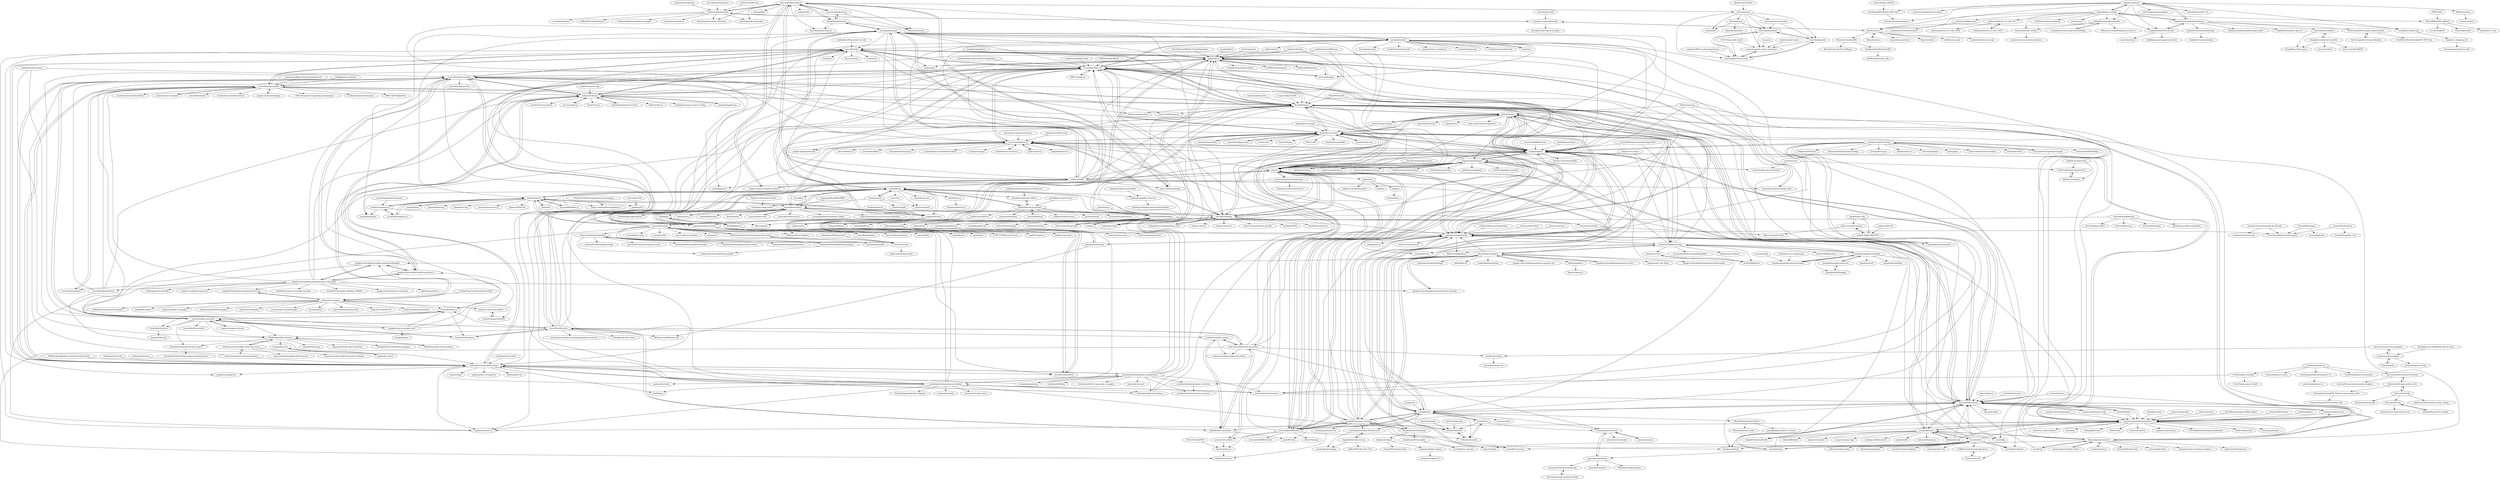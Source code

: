 digraph G {
"data-forge/data-forge-ts" -> "Gmousse/dataframe-js"
"data-forge/data-forge-ts" -> "Grademark/grademark"
"data-forge/data-forge-ts" -> "StratoDem/pandas-js"
"data-forge/data-forge-ts" -> "javascriptdata/danfojs" ["e"=1]
"data-forge/data-forge-ts" -> "nickslevine/zebras"
"data-forge/data-forge-ts" -> "data-forge/data-forge-js"
"data-forge/data-forge-ts" -> "data-forge/data-forge-plot"
"data-forge/data-forge-ts" -> "uwdata/arquero" ["e"=1]
"data-forge/data-forge-ts" -> "simple-statistics/simple-statistics" ["e"=1]
"data-forge/data-forge-ts" -> "pbeshai/tidy" ["e"=1]
"data-forge/data-forge-ts" -> "data-forge/data-forge-indicators"
"data-forge/data-forge-ts" -> "propelml/propel"
"data-forge/data-forge-ts" -> "chartshq/muze"
"data-forge/data-forge-ts" -> "stdlib-js/stdlib"
"data-forge/data-forge-ts" -> "vega/datalib" ["e"=1]
"PavelDoGreat/WebGL-Fluid-Simulation" -> "gpujs/gpu.js" ["e"=1]
"google-ai-edge/mediapipe" -> "tensorflow/tfjs-models" ["e"=1]
"liquidcarrot/carrot" -> "wagenaartje/neataptic"
"emilwallner/Screenshot-to-code" -> "tensorflow/tfjs" ["e"=1]
"tensorflow/tfjs-examples" -> "tensorflow/tfjs"
"tensorflow/tfjs-examples" -> "tensorflow/tfjs-models"
"tensorflow/tfjs-examples" -> "ml5js/ml5-library"
"tensorflow/tfjs-examples" -> "tensorflow/tfjs-core"
"tensorflow/tfjs-examples" -> "BrainJS/brain.js"
"tensorflow/tfjs-examples" -> "tensorflow/tfjs-converter"
"tensorflow/tfjs-examples" -> "tensorflow/tfjs-node"
"tensorflow/tfjs-examples" -> "justadudewhohacks/face-api.js"
"tensorflow/tfjs-examples" -> "transcranial/keras-js"
"tensorflow/tfjs-examples" -> "karpathy/convnetjs"
"tensorflow/tfjs-examples" -> "cazala/synaptic"
"tensorflow/tfjs-examples" -> "tensorflow/tfjs-wechat" ["e"=1]
"tensorflow/tfjs-examples" -> "googlecreativelab/teachable-machine-v1" ["e"=1]
"tensorflow/tfjs-examples" -> "tensorflow/tfjs-vis"
"tensorflow/tfjs-examples" -> "mljs/ml"
"tensorflow/tfjs" -> "tensorflow/tfjs-examples"
"tensorflow/tfjs" -> "tensorflow/tfjs-models"
"tensorflow/tfjs" -> "tensorflow/tfjs-core"
"tensorflow/tfjs" -> "BrainJS/brain.js"
"tensorflow/tfjs" -> "ml5js/ml5-library"
"tensorflow/tfjs" -> "parcel-bundler/parcel" ["e"=1]
"tensorflow/tfjs" -> "justadudewhohacks/face-api.js"
"tensorflow/tfjs" -> "gpujs/gpu.js"
"tensorflow/tfjs" -> "puppeteer/puppeteer" ["e"=1]
"tensorflow/tfjs" -> "ReactiveX/rxjs" ["e"=1]
"tensorflow/tfjs" -> "naptha/tesseract.js" ["e"=1]
"tensorflow/tfjs" -> "lerna/lerna" ["e"=1]
"tensorflow/tfjs" -> "pixijs/pixijs" ["e"=1]
"tensorflow/tfjs" -> "Popmotion/popmotion" ["e"=1]
"tensorflow/tfjs" -> "koajs/koa" ["e"=1]
"MrNothing/AI-Blocks" -> "tensorflow/tfjs-core" ["e"=1]
"justadudewhohacks/face-api.js" -> "tensorflow/tfjs-models"
"justadudewhohacks/face-api.js" -> "tensorflow/tfjs"
"justadudewhohacks/face-api.js" -> "justadudewhohacks/face-recognition.js"
"justadudewhohacks/face-api.js" -> "eduardolundgren/tracking.js" ["e"=1]
"justadudewhohacks/face-api.js" -> "naptha/tesseract.js" ["e"=1]
"justadudewhohacks/face-api.js" -> "justadudewhohacks/opencv4nodejs"
"justadudewhohacks/face-api.js" -> "BrainJS/brain.js"
"justadudewhohacks/face-api.js" -> "jeromeetienne/AR.js" ["e"=1]
"justadudewhohacks/face-api.js" -> "iamkun/dayjs" ["e"=1]
"justadudewhohacks/face-api.js" -> "puppeteer/puppeteer" ["e"=1]
"justadudewhohacks/face-api.js" -> "ageitgey/face_recognition" ["e"=1]
"justadudewhohacks/face-api.js" -> "tensorflow/tfjs-examples"
"justadudewhohacks/face-api.js" -> "lovell/sharp" ["e"=1]
"justadudewhohacks/face-api.js" -> "fabricjs/fabric.js" ["e"=1]
"justadudewhohacks/face-api.js" -> "ml5js/ml5-library"
"axa-group/nlp.js" -> "NaturalNode/natural"
"axa-group/nlp.js" -> "spencermountain/compromise"
"axa-group/nlp.js" -> "BrainJS/brain.js"
"axa-group/nlp.js" -> "winkjs/wink-nlp" ["e"=1]
"axa-group/nlp.js" -> "axa-group/nlp.js-app" ["e"=1]
"axa-group/nlp.js" -> "nextapps-de/flexsearch" ["e"=1]
"axa-group/nlp.js" -> "pubkey/rxdb" ["e"=1]
"axa-group/nlp.js" -> "GoogleChromeLabs/ndb" ["e"=1]
"axa-group/nlp.js" -> "tensorflow/tfjs"
"axa-group/nlp.js" -> "ziishaned/dumper.js" ["e"=1]
"axa-group/nlp.js" -> "thisandagain/sentiment"
"axa-group/nlp.js" -> "vercel/pkg" ["e"=1]
"axa-group/nlp.js" -> "OptimalBits/bull" ["e"=1]
"axa-group/nlp.js" -> "enquirer/enquirer" ["e"=1]
"axa-group/nlp.js" -> "wooorm/franc"
"spencermountain/compromise" -> "NaturalNode/natural"
"spencermountain/compromise" -> "axa-group/nlp.js"
"spencermountain/compromise" -> "benhmoore/Knwl" ["e"=1]
"spencermountain/compromise" -> "cazala/synaptic"
"spencermountain/compromise" -> "dthree/cash" ["e"=1]
"spencermountain/compromise" -> "BrainJS/brain.js"
"spencermountain/compromise" -> "railsware/upterm" ["e"=1]
"spencermountain/compromise" -> "naptha/tesseract.js" ["e"=1]
"spencermountain/compromise" -> "jwagner/smartcrop.js" ["e"=1]
"spencermountain/compromise" -> "FormidableLabs/webpack-dashboard" ["e"=1]
"spencermountain/compromise" -> "Nickersoft/push.js" ["e"=1]
"spencermountain/compromise" -> "bevacqua/dragula" ["e"=1]
"spencermountain/compromise" -> "ptmt/react-native-macos" ["e"=1]
"spencermountain/compromise" -> "mojs/mojs" ["e"=1]
"spencermountain/compromise" -> "rethinkdb/horizon" ["e"=1]
"infinitered/nsfwjs" -> "BrainJS/brain.js" ["e"=1]
"infinitered/nsfwjs" -> "justadudewhohacks/face-api.js" ["e"=1]
"infinitered/nsfwjs" -> "gpujs/gpu.js" ["e"=1]
"R-js/blasjs" -> "R-js/libRmath.js"
"R-js/blasjs" -> "likr/emlapack"
"tensorflow/tfjs-models" -> "tensorflow/tfjs"
"tensorflow/tfjs-models" -> "tensorflow/tfjs-examples"
"tensorflow/tfjs-models" -> "justadudewhohacks/face-api.js"
"tensorflow/tfjs-models" -> "google-ai-edge/mediapipe" ["e"=1]
"tensorflow/tfjs-models" -> "ml5js/ml5-library"
"tensorflow/tfjs-models" -> "CMU-Perceptual-Computing-Lab/openpose" ["e"=1]
"tensorflow/tfjs-models" -> "ildoonet/tf-pose-estimation" ["e"=1]
"tensorflow/tfjs-models" -> "MVIG-SJTU/AlphaPose" ["e"=1]
"tensorflow/tfjs-models" -> "facebookresearch/DensePose" ["e"=1]
"tensorflow/tfjs-models" -> "yemount/pose-animator" ["e"=1]
"tensorflow/tfjs-models" -> "tensorflow/examples" ["e"=1]
"tensorflow/tfjs-models" -> "tensorflow/models" ["e"=1]
"tensorflow/tfjs-models" -> "BrainJS/brain.js"
"tensorflow/tfjs-models" -> "jeromeetienne/AR.js" ["e"=1]
"tensorflow/tfjs-models" -> "facebookresearch/detectron2" ["e"=1]
"tensorflow/examples" -> "tensorflow/tfjs-models" ["e"=1]
"karpathy/convnetjs" -> "cazala/synaptic"
"karpathy/convnetjs" -> "harthur/brain"
"karpathy/convnetjs" -> "tensorflow/tfjs-core"
"karpathy/convnetjs" -> "transcranial/keras-js"
"karpathy/convnetjs" -> "BrainJS/brain.js"
"karpathy/convnetjs" -> "janhuenermann/neurojs"
"karpathy/convnetjs" -> "karpathy/char-rnn" ["e"=1]
"karpathy/convnetjs" -> "karpathy/neuraltalk" ["e"=1]
"karpathy/convnetjs" -> "NaturalNode/natural"
"karpathy/convnetjs" -> "karpathy/reinforcejs" ["e"=1]
"karpathy/convnetjs" -> "tensorflow/playground" ["e"=1]
"karpathy/convnetjs" -> "torch/torch7" ["e"=1]
"karpathy/convnetjs" -> "Theano/Theano" ["e"=1]
"karpathy/convnetjs" -> "BVLC/caffe" ["e"=1]
"karpathy/convnetjs" -> "karpathy/neuraltalk2" ["e"=1]
"AssemblyScript/assemblyscript" -> "gpujs/gpu.js" ["e"=1]
"TalAter/annyang" -> "spencermountain/compromise" ["e"=1]
"TalAter/annyang" -> "NaturalNode/natural" ["e"=1]
"TalAter/annyang" -> "cazala/synaptic" ["e"=1]
"TalAter/annyang" -> "harthur/brain" ["e"=1]
"extrabacon/python-shell" -> "fyears/electron-python-example" ["e"=1]
"extrabacon/python-shell" -> "peterbraden/node-opencv" ["e"=1]
"extrabacon/python-shell" -> "node-tensorflow/node-tensorflow"
"extrabacon/python-shell" -> "extremeheat/JSPyBridge" ["e"=1]
"extrabacon/python-shell" -> "fridgerator/PyNode" ["e"=1]
"extrabacon/python-shell" -> "Submersible/node-python-bridge"
"extrabacon/python-shell" -> "NaturalNode/natural"
"extrabacon/python-shell" -> "zeromq/zeromq.js" ["e"=1]
"extrabacon/python-shell" -> "adaltas/node-csv" ["e"=1]
"extrabacon/python-shell" -> "electron/packager" ["e"=1]
"extrabacon/python-shell" -> "fivdi/pigpio" ["e"=1]
"extrabacon/python-shell" -> "cazala/synaptic"
"extrabacon/python-shell" -> "node-schedule/node-schedule" ["e"=1]
"extrabacon/python-shell" -> "redis/node-redis" ["e"=1]
"extrabacon/python-shell" -> "erelsgl/limdu"
"NaturalNode/natural" -> "spencermountain/compromise"
"NaturalNode/natural" -> "axa-group/nlp.js"
"NaturalNode/natural" -> "cazala/synaptic"
"NaturalNode/natural" -> "harthur/brain"
"NaturalNode/natural" -> "BrainJS/brain.js"
"NaturalNode/natural" -> "karpathy/convnetjs"
"NaturalNode/natural" -> "thisandagain/sentiment"
"NaturalNode/natural" -> "benhmoore/Knwl" ["e"=1]
"NaturalNode/natural" -> "superscriptjs/superscript" ["e"=1]
"NaturalNode/natural" -> "Automattic/kue" ["e"=1]
"NaturalNode/natural" -> "howdyai/botkit" ["e"=1]
"NaturalNode/natural" -> "retextjs/retext" ["e"=1]
"NaturalNode/natural" -> "mljs/ml"
"NaturalNode/natural" -> "erelsgl/limdu"
"NaturalNode/natural" -> "matthewmueller/x-ray" ["e"=1]
"cloud-annotations/cloud-annotations" -> "cloud-annotations/object-detection-react" ["e"=1]
"cloud-annotations/cloud-annotations" -> "tensorflow/tfjs-examples" ["e"=1]
"cloud-annotations/cloud-annotations" -> "justadudewhohacks/face-api.js" ["e"=1]
"yining1023/machine-learning-for-the-web" -> "ml5js/ml5-examples" ["e"=1]
"jstat/jstat" -> "sloisel/numeric" ["e"=1]
"jstat/jstat" -> "mljs/ml" ["e"=1]
"danburzo/percollate" -> "chartshq/muze" ["e"=1]
"tensorspace-team/tensorspace" -> "transcranial/keras-js" ["e"=1]
"olivernn/lunr.js" -> "NaturalNode/natural" ["e"=1]
"scribbletune/scribbletune" -> "gpujs/gpu.js" ["e"=1]
"scribbletune/scribbletune" -> "BrainJS/brain.js" ["e"=1]
"jeeliz/jeelizFaceFilter" -> "justadudewhohacks/face-api.js" ["e"=1]
"shaqian/tfjs-yolo" -> "zqingr/tfjs-yolov3"
"dariusk/corpora" -> "spencermountain/compromise" ["e"=1]
"victordibia/handtrack.js" -> "tensorflow/tfjs-models" ["e"=1]
"victordibia/handtrack.js" -> "ml5js/ml5-library" ["e"=1]
"victordibia/handtrack.js" -> "justadudewhohacks/face-api.js" ["e"=1]
"victordibia/handtrack.js" -> "tensorflow/tfjs-examples" ["e"=1]
"tensorflow/tfjs-converter" -> "tensorflow/tfjs-layers"
"tensorflow/tfjs-converter" -> "tensorflow/tfjs-node"
"tensorflow/tfjs-converter" -> "tensorflow/tfjs-vis"
"tensorflow/tfjs-converter" -> "tensorflow/tfjs-examples"
"tensorflow/tfjs-converter" -> "google/emoji-scavenger-hunt"
"tensorflow/tfjs-converter" -> "tensorflow/tfjs-website"
"tensorflow/tfjs-converter" -> "ModelDepot/tfjs-yolo-tiny"
"tensorflow/tfjs-converter" -> "tensorflow/tfjs-core"
"tensorflow/tfjs-converter" -> "justadudewhohacks/tfjs-tiny-yolov2"
"tensorflow/tfjs-converter" -> "magenta/magenta-demos" ["e"=1]
"tensorflow/tfjs-converter" -> "tensorflow/tfjs-data"
"googlecreativelab/teachable-machine-v1" -> "googlecreativelab/teachable-machine-boilerplate" ["e"=1]
"googlecreativelab/teachable-machine-v1" -> "tensorflow/tfjs-core" ["e"=1]
"googlecreativelab/teachable-machine-v1" -> "googlecreativelab/teachablemachine-community" ["e"=1]
"googlecreativelab/teachable-machine-v1" -> "tensorflow/tfjs-examples" ["e"=1]
"ActiveLogin/ActiveLogin.Identity" -> "ActiveLogin/ActiveLogin.Authentication"
"justadudewhohacks/opencv4nodejs" -> "peterbraden/node-opencv" ["e"=1]
"justadudewhohacks/opencv4nodejs" -> "justadudewhohacks/face-recognition.js"
"justadudewhohacks/opencv4nodejs" -> "justadudewhohacks/face-api.js"
"justadudewhohacks/opencv4nodejs" -> "BrainJS/brain.js"
"justadudewhohacks/opencv4nodejs" -> "tensorflow/tfjs"
"justadudewhohacks/opencv4nodejs" -> "jimp-dev/jimp" ["e"=1]
"justadudewhohacks/opencv4nodejs" -> "fluent-ffmpeg/node-fluent-ffmpeg" ["e"=1]
"justadudewhohacks/opencv4nodejs" -> "eduardolundgren/tracking.js" ["e"=1]
"justadudewhohacks/opencv4nodejs" -> "octalmage/robotjs" ["e"=1]
"justadudewhohacks/opencv4nodejs" -> "Automattic/node-canvas" ["e"=1]
"justadudewhohacks/opencv4nodejs" -> "tensorflow/tfjs-examples"
"justadudewhohacks/opencv4nodejs" -> "lovell/sharp" ["e"=1]
"justadudewhohacks/opencv4nodejs" -> "gpujs/gpu.js"
"justadudewhohacks/opencv4nodejs" -> "tensorflow/tfjs-core"
"justadudewhohacks/opencv4nodejs" -> "naptha/tesseract.js" ["e"=1]
"justadudewhohacks/face-recognition.js" -> "justadudewhohacks/opencv4nodejs"
"justadudewhohacks/face-recognition.js" -> "justadudewhohacks/face-api.js"
"justadudewhohacks/face-recognition.js" -> "peterbraden/node-opencv" ["e"=1]
"justadudewhohacks/face-recognition.js" -> "huan/node-facenet"
"justadudewhohacks/face-recognition.js" -> "nenadmarkus/picojs" ["e"=1]
"justadudewhohacks/face-recognition.js" -> "eduardolundgren/tracking.js" ["e"=1]
"justadudewhohacks/face-recognition.js" -> "tensorflow/tfjs-examples"
"justadudewhohacks/face-recognition.js" -> "tensorflow/tfjs-core"
"justadudewhohacks/face-recognition.js" -> "auduno/clmtrackr" ["e"=1]
"justadudewhohacks/face-recognition.js" -> "justadudewhohacks/opencv-electron"
"justadudewhohacks/face-recognition.js" -> "BrainJS/brain.js"
"justadudewhohacks/face-recognition.js" -> "mljs/ml"
"justadudewhohacks/face-recognition.js" -> "jeeliz/jeelizWeboji" ["e"=1]
"justadudewhohacks/face-recognition.js" -> "justadudewhohacks/opencv-express"
"justadudewhohacks/face-recognition.js" -> "Tastenkunst/brfv4_javascript_examples" ["e"=1]
"nenadmarkus/picojs" -> "justadudewhohacks/face-api.js" ["e"=1]
"nenadmarkus/picojs" -> "BrainJS/brain.js" ["e"=1]
"propelml/propel" -> "tensorflow/tfjs-core"
"propelml/propel" -> "microsoft/napajs" ["e"=1]
"propelml/propel" -> "developit/greenlet" ["e"=1]
"propelml/propel" -> "GoogleChromeLabs/carlo" ["e"=1]
"propelml/propel" -> "ballercat/walt" ["e"=1]
"propelml/propel" -> "google/closure-compiler-js" ["e"=1]
"propelml/propel" -> "facebookarchive/prepack" ["e"=1]
"propelml/propel" -> "standard-things/esm" ["e"=1]
"propelml/propel" -> "cazala/synaptic"
"propelml/propel" -> "nitin42/react-perf-devtool" ["e"=1]
"propelml/propel" -> "tensorflow/tfjs"
"propelml/propel" -> "npm/tink" ["e"=1]
"propelml/propel" -> "developit/workerize" ["e"=1]
"propelml/propel" -> "janhuenermann/neurojs"
"propelml/propel" -> "mljs/ml"
"jetpacapp/DeepBeliefSDK" -> "waylonflinn/weblas" ["e"=1]
"WebDevSimplified/Face-Detection-JavaScript" -> "justadudewhohacks/face-api.js" ["e"=1]
"harthur/clustering" -> "harthur/classifier" ["e"=1]
"ml5js/ml5-library" -> "tensorflow/tfjs"
"ml5js/ml5-library" -> "processing/p5.js" ["e"=1]
"ml5js/ml5-library" -> "tensorflow/tfjs-models"
"ml5js/ml5-library" -> "BrainJS/brain.js"
"ml5js/ml5-library" -> "tensorflow/tfjs-examples"
"ml5js/ml5-library" -> "ml5js/ml5-examples"
"ml5js/ml5-library" -> "justadudewhohacks/face-api.js"
"ml5js/ml5-library" -> "Tonejs/Tone.js" ["e"=1]
"ml5js/ml5-library" -> "tensorflow/tfjs-core"
"ml5js/ml5-library" -> "CodingTrain/website-archive" ["e"=1]
"ml5js/ml5-library" -> "liabru/matter-js" ["e"=1]
"ml5js/ml5-library" -> "terkelg/awesome-creative-coding" ["e"=1]
"ml5js/ml5-library" -> "magenta/magenta-js" ["e"=1]
"ml5js/ml5-library" -> "gpujs/gpu.js"
"ml5js/ml5-library" -> "mattdesl/canvas-sketch" ["e"=1]
"NodeOS/NodeOS" -> "BrainJS/brain.js" ["e"=1]
"NodeOS/NodeOS" -> "cazala/synaptic" ["e"=1]
"zqingr/tfjs-yolov3" -> "shaqian/tfjs-yolo"
"winkjs/wink-nlp" -> "axa-group/nlp.js" ["e"=1]
"winkjs/wink-nlp" -> "NaturalNode/natural" ["e"=1]
"winkjs/wink-nlp" -> "spencermountain/compromise" ["e"=1]
"desmondmorris/node-twitter" -> "thisandagain/sentiment" ["e"=1]
"ml5js/ml5-examples" -> "ml5js/ml5-library"
"ml5js/ml5-examples" -> "ml5js/ml5-data-and-models"
"ml5js/ml5-examples" -> "yining1023/machine-learning-for-the-web" ["e"=1]
"ml5js/ml5-examples" -> "ml5js/training-charRNN"
"ml5js/ml5-examples" -> "ml5js/training-styletransfer"
"ml5js/ml5-examples" -> "ml5js/ml5-website-v01"
"ml5js/ml5-examples" -> "shiffman/Tensorflow-JS-Examples" ["e"=1]
"ml5js/ml5-examples" -> "ml4a/ml4a-demos" ["e"=1]
"ml5js/ml5-examples" -> "tensorflow/tfjs-vis"
"ml5js/ml5-examples" -> "kylemcdonald/cv-examples" ["e"=1]
"ml5js/ml5-examples" -> "aferriss/p5jsShaderExamples" ["e"=1]
"ml5js/ml5-examples" -> "ml5js/ml5-boilerplate"
"ml5js/ml5-examples" -> "mveteanu/p5.SceneManager" ["e"=1]
"ml5js/ml5-examples" -> "runwayml/p5js" ["e"=1]
"ml5js/ml5-examples" -> "aparrish/dmep-python-intro" ["e"=1]
"uber-archive/image-diff" -> "VictorTaelin/WebMonkeys" ["e"=1]
"junku901/machine_learning" -> "erelsgl/limdu"
"junku901/machine_learning" -> "deepforge-dev/deepforge"
"junku901/machine_learning" -> "mljs/ml"
"junku901/machine_learning" -> "junku901/dnn"
"junku901/machine_learning" -> "stevenmiller888/mind"
"junku901/machine_learning" -> "nicolaspanel/node-svm" ["e"=1]
"junku901/machine_learning" -> "dmotz/thing-translator"
"junku901/machine_learning" -> "janhuenermann/neurojs"
"junku901/machine_learning" -> "73rhodes/dclassify"
"junku901/machine_learning" -> "cazala/synaptic"
"junku901/machine_learning" -> "serendipious/nodejs-decision-tree"
"junku901/machine_learning" -> "harthur/brain"
"junku901/machine_learning" -> "harthur/classifier"
"junku901/machine_learning" -> "karpathy/convnetjs"
"junku901/machine_learning" -> "nikhilk/node-tensorflow"
"datash/datash" -> "rousan/upfy"
"datash/datash" -> "chartshq/datamodel"
"datash/datash" -> "adyanth/shortpaste"
"tensorflow/tfjs-layers" -> "tensorflow/tfjs-converter"
"tensorflow/tfjs-layers" -> "tensorflow/tfjs-node"
"peterdalle/svensktext" -> "Kungbib/swedish-bert-models"
"peterdalle/svensktext" -> "Kungbib/swedish-spacy"
"mikolalysenko/functional-red-black-tree" -> "mikolalysenko/static-kdtree" ["e"=1]
"stormcolor/webclgl" -> "mikeseven/node-webcl"
"magenta/magenta-js" -> "ml5js/ml5-library" ["e"=1]
"gorhill/Javascript-Voronoi" -> "ubilabs/kd-tree-javascript" ["e"=1]
"spaam/svtplay-dl" -> "bjorne/git-pa-svenska"
"spaam/svtplay-dl" -> "lassekongo83/Frellwits-filter-lists"
"spaam/svtplay-dl" -> "stefansundin/privatkopiera"
"spaam/svtplay-dl" -> "kolplattformen/skolplattformen"
"spaam/svtplay-dl" -> "svendahlstrand/ica-api"
"spaam/svtplay-dl" -> "psvanstrom/esphome-p1reader" ["e"=1]
"spaam/svtplay-dl" -> "fhqvst/avanza"
"spaam/svtplay-dl" -> "jonkpirateboy/Pass-fur-alle"
"spaam/svtplay-dl" -> "nabati/freelancing-in-sweden"
"spaam/svtplay-dl" -> "xbmc/inputstream.adaptive" ["e"=1]
"spaam/svtplay-dl" -> "MrBrax/mulle.js"
"spaam/svtplay-dl" -> "xhlove/XstreamDL-CLI" ["e"=1]
"tensorflow/tfjs-vis" -> "tensorflow/tfjs-data"
"tensorflow/tfjs-vis" -> "tensorflow/tfjs-converter"
"tensorflow/tfjs-vis" -> "tensorflow/tfjs-layers"
"josephyzhou/github-trending" -> "josephyzhou/node-ethereum"
"josephyzhou/github-trending" -> "josephyzhou/Wonging"
"josephyzhou/github-trending" -> "josephyzhou/producthunt-trending"
"josephyzhou/github-trending" -> "josephyzhou/rt"
"josephyzhou/github-trending" -> "josephyzhou/dotfiles" ["e"=1]
"josephyzhou/github-trending" -> "xviniette/FlappyLearning"
"josephyzhou/github-trending" -> "GoogleChromeLabs/ndb" ["e"=1]
"reiinakano/fast-style-transfer-deeplearnjs" -> "tensorflow/tfjs-core" ["e"=1]
"webmachinelearning/webnn" -> "webmachinelearning/awesome-webnn"
"webmachinelearning/webnn" -> "webmachinelearning/webnn-samples"
"webmachinelearning/webnn" -> "webmachinelearning/webnn-native"
"webmachinelearning/webnn" -> "webmachinelearning/webnn-polyfill"
"webmachinelearning/webnn" -> "intel/webml-polyfill"
"webmachinelearning/webnn" -> "webmachinelearning/meetings"
"webmachinelearning/webnn" -> "microsoft/webnn-developer-preview"
"webmachinelearning/webnn" -> "webmachinelearning/model-loader"
"googlecreativelab/teachablemachine-community" -> "googlecreativelab/teachable-machine-boilerplate"
"googlecreativelab/teachablemachine-community" -> "googlecreativelab/teachable-machine-v1" ["e"=1]
"googlecreativelab/teachablemachine-community" -> "SashiDo/awesome-teachable-machine"
"googlecreativelab/teachablemachine-community" -> "ml5js/ml5-library"
"googlecreativelab/teachablemachine-community" -> "yining1023/machine-learning-for-the-web" ["e"=1]
"googlecreativelab/teachablemachine-community" -> "tensorflow/tfjs-examples"
"googlecreativelab/teachablemachine-community" -> "mstale007/Teachable_Machine_Mobile"
"googlecreativelab/teachablemachine-community" -> "tensorflow/tfjs-models"
"googlecreativelab/teachablemachine-community" -> "googlecreativelab/semi-conductor" ["e"=1]
"googlecreativelab/teachablemachine-community" -> "victordibia/handtrack.js" ["e"=1]
"googlecreativelab/teachablemachine-community" -> "ml4a/ml4a.github.io" ["e"=1]
"googlecreativelab/teachablemachine-community" -> "cyrildiagne/ar-facedoodle" ["e"=1]
"googlecreativelab/teachablemachine-community" -> "tensorflow/examples" ["e"=1]
"googlecreativelab/teachablemachine-community" -> "google-coral/project-posenet" ["e"=1]
"googlecreativelab/teachablemachine-community" -> "googlecreativelab/aiexperiments-drum-machine" ["e"=1]
"microsoft/onnxjs" -> "microsoft/onnxjs-demo"
"microsoft/onnxjs" -> "elliotwaite/pytorch-to-javascript-with-onnx-js"
"microsoft/onnxjs" -> "torch-js/torch-js"
"microsoft/onnxjs" -> "mil-tokyo/webdnn"
"microsoft/onnxjs" -> "onnx/models" ["e"=1]
"microsoft/onnxjs" -> "onnx/sklearn-onnx" ["e"=1]
"microsoft/onnxjs" -> "onnx/tutorials" ["e"=1]
"microsoft/onnxjs" -> "nicolaspanel/numjs"
"microsoft/onnxjs" -> "microsoft/onnxruntime" ["e"=1]
"microsoft/onnxjs" -> "intel/webml-polyfill"
"microsoft/onnxjs" -> "sonos/tract" ["e"=1]
"microsoft/onnxjs" -> "transcranial/keras-js"
"microsoft/onnxjs" -> "webmachinelearning/webnn"
"microsoft/onnxjs" -> "tensorflow/graphics" ["e"=1]
"microsoft/onnxjs" -> "tensorflow/tfjs-converter"
"tensorflow/tfjs-node" -> "tensorflow/tfjs-layers"
"tensorflow/tfjs-node" -> "tensorflow/tfjs-converter"
"tensorflow/tfjs-node" -> "nikhilk/node-tensorflow"
"tensorflow/tfjs-node" -> "tensorflow/tfjs-examples"
"tensorflow/tfjs-node" -> "tensorflow/tfjs"
"tensorflow/tfjs-node" -> "tensorflow/tfjs-core"
"tensorflow/tfjs-node" -> "yorkie/tensorflow-nodejs"
"tensorflow/tfjs-node" -> "tensorflow/tfjs-vis"
"tensorflow/tfjs-node" -> "node-tensorflow/node-tensorflow"
"tensorflow/tfjs-node" -> "propelml/propel"
"tensorflow/tfjs-node" -> "javascript-machine-learning/organization-overview"
"tensorflow/tfjs-node" -> "ModelDepot/tfjs-yolo-tiny"
"tensorflow/tfjs-node" -> "BeTomorrow/ReImproveJS"
"tensorflow/tfjs-node" -> "cazala/synaptic"
"tensorflow/tfjs-node" -> "adwellj/node-tfjs-retrain"
"justadudewhohacks/tfjs-tiny-yolov2" -> "justadudewhohacks/tfjs-image-recognition-base"
"npm/tink" -> "propelml/propel" ["e"=1]
"GeometryCollective/geometry-processing-js" -> "rohan-sawhney/linear-algebra-js" ["e"=1]
"chartshq/muze" -> "chartshq/datamodel"
"chartshq/muze" -> "chartshq/hyperdis"
"chartshq/muze" -> "chartshq/generator-muze"
"chartshq/muze" -> "rousan/electron-menubar"
"chartshq/muze" -> "rousan/upfy"
"chartshq/muze" -> "rousan/samples-viewer-generator"
"chartshq/muze" -> "datash/datash"
"Grademark/grademark" -> "data-forge/data-forge-indicators"
"Grademark/grademark" -> "devalpha-io/devalpha-node"
"Grademark/grademark" -> "Grademark/grademark-first-example"
"Grademark/grademark" -> "data-forge/data-forge-ts"
"Grademark/grademark" -> "quantform/quantform"
"Grademark/grademark" -> "data-forge/data-forge-plot"
"Grademark/grademark" -> "ceoworks/backtest"
"Grademark/grademark" -> "JeffreyHyer/grandmaster"
"erelsgl/limdu" -> "junku901/machine_learning"
"erelsgl/limdu" -> "stevenmiller888/mind"
"erelsgl/limdu" -> "73rhodes/dclassify"
"erelsgl/limdu" -> "NaturalNode/natural"
"erelsgl/limdu" -> "mljs/ml"
"erelsgl/limdu" -> "ttezel/bayes"
"erelsgl/limdu" -> "mysamai/natural-brain"
"erelsgl/limdu" -> "harthur/brain"
"erelsgl/limdu" -> "cazala/synaptic"
"erelsgl/limdu" -> "wagenaartje/neataptic"
"erelsgl/limdu" -> "nyxtom/salient"
"erelsgl/limdu" -> "janhuenermann/neurojs"
"erelsgl/limdu" -> "harthur/classifier"
"erelsgl/limdu" -> "Planeshifter/node-word2vec"
"erelsgl/limdu" -> "serendipious/nodejs-decision-tree"
"zaidalyafeai/ml-projects" -> "ModelDepot/tfjs-yolo-tiny" ["e"=1]
"zaidalyafeai/ml-projects" -> "tensorflow/tfjs-examples" ["e"=1]
"zaidalyafeai/ml-projects" -> "tensorflow/tfjs-converter" ["e"=1]
"kashif/node-cuda" -> "unbornchikken/NOOOCL"
"kashif/node-cuda" -> "mikeseven/node-opencl"
"ActiveLogin/ActiveLogin.Authentication" -> "ActiveLogin/ActiveLogin.Identity"
"ActiveLogin/ActiveLogin.Authentication" -> "EricHerlitz/Swedish-BankID-.NET-Core"
"buren/awesome-sweden" -> "buren/awesome-sweden-datasets"
"ModelDepot/tfjs-yolo-tiny" -> "ModelDepot/tfjs-yolo-tiny-demo"
"ModelDepot/tfjs-yolo-tiny" -> "justadudewhohacks/tfjs-tiny-yolov2"
"ModelDepot/tfjs-yolo-tiny" -> "shaqian/tfjs-yolo"
"ModelDepot/tfjs-yolo-tiny" -> "cloud-annotations/object-detection-react"
"ModelDepot/tfjs-yolo-tiny" -> "emadehsan/marsjs"
"ModelDepot/tfjs-yolo-tiny" -> "hugozanini/TFJS-object-detection"
"ModelDepot/tfjs-yolo-tiny" -> "SkalskiP/ILearnMachineLearning.js"
"googlecreativelab/teachable-machine-boilerplate" -> "googlecreativelab/teachable-machine-v1" ["e"=1]
"googlecreativelab/teachable-machine-boilerplate" -> "googlecreativelab/teachablemachine-community"
"googlecreativelab/teachable-machine-boilerplate" -> "ModelDepot/tfjs-yolo-tiny"
"devalpha-io/devalpha-node" -> "devalpha-io/devalpha-example"
"devalpha-io/devalpha-node" -> "fhqvst/avanza"
"devalpha-io/devalpha-node" -> "Grademark/grademark"
"maxkueng/victor" -> "jcoglan/sylvester" ["e"=1]
"machinelearnjs/machinelearnjs" -> "R-js/libRmath.js"
"machinelearnjs/machinelearnjs" -> "mljs/ml"
"machinelearnjs/machinelearnjs" -> "thekevinscott/ml-classifier-ui" ["e"=1]
"cloud-annotations/object-detection-react" -> "cloud-annotations/cloud-annotations" ["e"=1]
"cloud-annotations/object-detection-react" -> "cloud-annotations/object-detection-ios"
"cloud-annotations/object-detection-react" -> "ModelDepot/tfjs-yolo-tiny"
"cloud-annotations/object-detection-react" -> "cloud-annotations/object-detection-android"
"google/emoji-scavenger-hunt" -> "tensorflow/tfjs-converter"
"google/emoji-scavenger-hunt" -> "googlecreativelab/teachable-machine-boilerplate"
"google/emoji-scavenger-hunt" -> "google/lipsync" ["e"=1]
"google/emoji-scavenger-hunt" -> "tensorflow/tfjs-examples"
"google/emoji-scavenger-hunt" -> "googlecreativelab/teachable-machine-v1" ["e"=1]
"google/emoji-scavenger-hunt" -> "tensorflow/tfjs-vis"
"Borsdata-Sweden/API" -> "Borsdata-Sweden/ExcelPlugin"
"Borsdata-Sweden/API" -> "TapeReaderJoe/BorsdataAPI"
"torch-js/torch-js" -> "elliotwaite/pytorch-to-javascript-with-onnx-js"
"torch-js/torch-js" -> "raghavmecheri/pytorchjs"
"ModelDepot/tfjs-yolo-tiny-demo" -> "ModelDepot/tfjs-yolo-tiny"
"sandeep1995/vscode-dragon-theme" -> "chartshq/generator-muze"
"rousan/sl" -> "rousan/samples-viewer-generator"
"rousan/electron-menubar" -> "chartshq/datamodel"
"rousan/electron-menubar" -> "chartshq/hyperdis"
"CodingTrain/Toy-Neural-Network-JS" -> "ml5js/ml5-examples" ["e"=1]
"lagodiuk/decision-tree-js" -> "willkurt/ID3-Decision-Tree"
"lagodiuk/decision-tree-js" -> "yandongliu/learningjs"
"lagodiuk/decision-tree-js" -> "serendipious/nodejs-decision-tree"
"scijs/get-pixels" -> "scijs/ndarray"
"scijs/get-pixels" -> "scijs/save-pixels"
"scijs/get-pixels" -> "deanm/omggif" ["e"=1]
"scijs/get-pixels" -> "colorjs/get-image-colors"
"nicolaspanel/node-svm" -> "rlidwka/node-fann" ["e"=1]
"moonad-archive/Formality-JavaScript" -> "rampion/tree-traversals"
"moonad-archive/Formality-JavaScript" -> "VictorTaelin/Moonad-web-legacy"
"mikolalysenko/static-kdtree" -> "ubilabs/kd-tree-javascript"
"justadudewhohacks/opencv-electron" -> "justadudewhohacks/opencv-express"
"xissy/node-stanford-simple-nlp" -> "hiteshjoshi/node-stanford-corenlp"
"MrBrax/mulle.js" -> "Limero/mulle.js"
"pushmatrix/fikascript" -> "pushmatrix/swedensimulator"
"Soonad/Whitepaper" -> "VictorTaelin/Moonad-web-legacy"
"Soonad/Whitepaper" -> "moonad/agda-lib"
"josephyzhou/Wonging" -> "josephyzhou/node-ethereum"
"ml5js/ml5-data-and-models" -> "ml5js/training-charRNN"
"kodsnack/advent_of_code_2017" -> "kodsnack/advent_of_code_2016"
"kodsnack/advent_of_code_2017" -> "kodsnack/advent_of_code_2018"
"ml5js/training-charRNN" -> "ml5js/ml5-data-and-models"
"webgme/webgme-engine" -> "webgme/webgme-cli"
"chartshq/hyperdis" -> "chartshq/generator-muze"
"chartshq/hyperdis" -> "chartshq/datamodel"
"chartshq/hyperdis" -> "rousan/samples-viewer-generator"
"chartshq/datamodel" -> "chartshq/generator-muze"
"chartshq/datamodel" -> "chartshq/hyperdis"
"chartshq/datamodel" -> "rousan/samples-viewer-generator"
"amd/furious.js" -> "hpcgarage/furious.js"
"UD-UD/npm-safe-install" -> "rousan/samples-viewer-generator"
"UD-UD/npm-safe-install" -> "chartshq/generator-muze"
"rousan/samples-viewer-generator" -> "chartshq/generator-muze"
"chartshq/generator-muze" -> "rousan/samples-viewer-generator"
"chartshq/generator-muze" -> "chartshq/hyperdis"
"chartshq/generator-muze" -> "chartshq/datamodel"
"tensorflow/tfjs-data" -> "propelml/tfjs-npy"
"josephyzhou/node-ethereum" -> "josephyzhou/Wonging"
"josephyzhou/node-ethereum" -> "josephyzhou/github-trending"
"javascriptdata/danfojs" -> "data-forge/data-forge-ts" ["e"=1]
"javascriptdata/danfojs" -> "nicolaspanel/numjs" ["e"=1]
"cazala/synaptic" -> "karpathy/convnetjs"
"cazala/synaptic" -> "harthur/brain"
"cazala/synaptic" -> "BrainJS/brain.js"
"cazala/synaptic" -> "wagenaartje/neataptic"
"cazala/synaptic" -> "NaturalNode/natural"
"cazala/synaptic" -> "stevenmiller888/mind"
"cazala/synaptic" -> "janhuenermann/neurojs"
"cazala/synaptic" -> "tensorflow/tfjs-core"
"cazala/synaptic" -> "mljs/ml"
"cazala/synaptic" -> "transcranial/keras-js"
"cazala/synaptic" -> "spencermountain/compromise"
"cazala/synaptic" -> "gpujs/gpu.js"
"cazala/synaptic" -> "tensorflow/tfjs"
"cazala/synaptic" -> "Reactive-Extensions/RxJS" ["e"=1]
"cazala/synaptic" -> "mil-tokyo/webdnn"
"Kungbib/swedish-bert-models" -> "Kungbib/swedish-spacy"
"Kungbib/swedish-bert-models" -> "af-ai-center/bert"
"Kungbib/swedish-bert-models" -> "peterdalle/svensktext"
"Kungbib/swedish-bert-models" -> "af-ai-center/SweBERT"
"karpathy/neuraltalk" -> "karpathy/convnetjs" ["e"=1]
"retextjs/retext" -> "NaturalNode/natural" ["e"=1]
"retextjs/retext" -> "wooorm/franc" ["e"=1]
"retextjs/retext" -> "nhunzaker/speakeasy" ["e"=1]
"retextjs/retext" -> "spencermountain/compromise" ["e"=1]
"vladmandic/face-api" -> "justadudewhohacks/face-api.js" ["e"=1]
"yemount/pose-animator" -> "tensorflow/tfjs-models" ["e"=1]
"cyrildiagne/ar-cutpaste" -> "tensorflow/tfjs-models" ["e"=1]
"twitter/twitter-text" -> "NaturalNode/natural" ["e"=1]
"ttezel/twit" -> "thisandagain/sentiment" ["e"=1]
"ttezel/twit" -> "NaturalNode/natural" ["e"=1]
"charto/nbind" -> "VictorTaelin/WebMonkeys" ["e"=1]
"subprotocol/genetic-js" -> "wagenaartje/neataptic" ["e"=1]
"wooorm/franc" -> "adlawson/nodejs-langs" ["e"=1]
"wooorm/franc" -> "retextjs/retext" ["e"=1]
"wooorm/franc" -> "NaturalNode/natural"
"wooorm/franc" -> "FGRibreau/node-language-detect"
"wooorm/franc" -> "spencermountain/compromise"
"wooorm/franc" -> "dachev/node-cld"
"wooorm/franc" -> "axa-group/nlp.js"
"wooorm/franc" -> "janhuenermann/neurojs"
"wooorm/franc" -> "mattallty/Caporal.js" ["e"=1]
"wooorm/franc" -> "klaudiosinani/signale" ["e"=1]
"wooorm/franc" -> "developit/workerize" ["e"=1]
"wooorm/franc" -> "aceakash/string-similarity" ["e"=1]
"wooorm/franc" -> "camwiegert/in-view" ["e"=1]
"wooorm/franc" -> "jimp-dev/jimp" ["e"=1]
"wooorm/franc" -> "benhmoore/Knwl" ["e"=1]
"amperser/proselint" -> "spencermountain/compromise" ["e"=1]
"karpathy/recurrentjs" -> "karpathy/convnetjs" ["e"=1]
"karpathy/recurrentjs" -> "waylonflinn/weblas" ["e"=1]
"karpathy/recurrentjs" -> "cazala/synaptic" ["e"=1]
"superscriptjs/superscript" -> "NaturalNode/natural" ["e"=1]
"superscriptjs/superscript" -> "spencermountain/compromise" ["e"=1]
"mljs/ml" -> "cazala/synaptic"
"mljs/ml" -> "junku901/machine_learning"
"mljs/ml" -> "stevenmiller888/mind"
"mljs/ml" -> "karpathy/convnetjs"
"mljs/ml" -> "BrainJS/brain.js"
"mljs/ml" -> "NaturalNode/natural"
"mljs/ml" -> "mil-tokyo/webdnn"
"mljs/ml" -> "erelsgl/limdu"
"mljs/ml" -> "tensorflow/tfjs-core"
"mljs/ml" -> "janhuenermann/neurojs"
"mljs/ml" -> "wagenaartje/neataptic"
"mljs/ml" -> "stdlib-js/stdlib"
"mljs/ml" -> "machinelearnjs/machinelearnjs"
"mljs/ml" -> "transcranial/keras-js"
"mljs/ml" -> "mljs/matrix"
"wayou/t-rex-runner" -> "wagenaartje/neataptic" ["e"=1]
"wayou/t-rex-runner" -> "xviniette/FlappyLearning" ["e"=1]
"FGRibreau/node-language-detect" -> "dachev/node-cld"
"tomasbjerre/starta-eget-konsultbolag" -> "nabati/freelancing-in-sweden"
"sloisel/numeric" -> "numbers/numbers.js"
"sloisel/numeric" -> "scijs/ndarray"
"sloisel/numeric" -> "jcoglan/sylvester"
"sloisel/numeric" -> "inspirit/jsfeat" ["e"=1]
"sloisel/numeric" -> "karpathy/forestjs" ["e"=1]
"sloisel/numeric" -> "jstat/jstat" ["e"=1]
"sloisel/numeric" -> "karpathy/svmjs" ["e"=1]
"sloisel/numeric" -> "unconed/MathBox.js" ["e"=1]
"sloisel/numeric" -> "jasondavies/science.js" ["e"=1]
"sloisel/numeric" -> "mateogianolio/vectorious"
"sloisel/numeric" -> "nicolewhite/algebra.js" ["e"=1]
"sloisel/numeric" -> "grafijs/grafi"
"sloisel/numeric" -> "tgdwyer/WebCola" ["e"=1]
"sloisel/numeric" -> "rohan-sawhney/linear-algebra-js"
"sloisel/numeric" -> "waylonflinn/weblas"
"nabati/freelancing-in-sweden" -> "tomasbjerre/starta-eget-konsultbolag"
"nabati/freelancing-in-sweden" -> "buren/awesome-sweden"
"nabati/freelancing-in-sweden" -> "fhqvst/avanza"
"nabati/freelancing-in-sweden" -> "frilansaresverige/frilansaresverige.se"
"webgme/webgme" -> "webgme/webgme-engine"
"webgme/webgme" -> "finger563/webgme-hfsm"
"jasonmayes/Real-Time-Person-Removal" -> "tensorflow/tfjs-models" ["e"=1]
"unbornchikken/NOOOCL" -> "mikeseven/node-opencl"
"elliotwaite/pytorch-to-javascript-with-onnx-js" -> "torch-js/torch-js"
"elliotwaite/pytorch-to-javascript-with-onnx-js" -> "microsoft/onnxjs"
"coin-unknown/Indicators" -> "Grademark/grademark" ["e"=1]
"moonad/TaelinArena" -> "Soonad/Formality-Core"
"moonad/TaelinArena" -> "VictorTaelin/Moonad-web-legacy"
"mikeseven/node-opencl" -> "mikeseven/node-webcl"
"mikeseven/node-opencl" -> "unbornchikken/NOOOCL"
"mikolalysenko/box-intersect" -> "mikolalysenko/box-intersect-benchmark"
"mljs/matrix" -> "mljs/pca"
"mljs/matrix" -> "mljs/levenberg-marquardt"
"mljs/matrix" -> "mljs/knn"
"webmachinelearning/webnn-samples" -> "webmachinelearning/webnn-polyfill"
"webmachinelearning/webnn-samples" -> "webmachinelearning/webnn"
"Planeshifter/node-word2vec" -> "Planeshifter/text-miner"
"Planeshifter/node-word2vec" -> "jasonphillips/word2vec-stream"
"TapeReaderJoe/BorsdataAPI" -> "JoelRoxell/borsdata-sdk"
"hiteshjoshi/node-stanford-corenlp" -> "xissy/node-stanford-simple-nlp"
"mljs/pca" -> "bitanath/pca"
"Qluxzz/avanza" -> "fhqvst/avanza"
"PradoGuilherme/CompressCLI" -> "MobileUI/mobileui"
"simple-statistics/simple-statistics" -> "stdlib-js/stdlib" ["e"=1]
"simple-statistics/simple-statistics" -> "data-forge/data-forge-ts" ["e"=1]
"karpathy/char-rnn" -> "karpathy/convnetjs" ["e"=1]
"mateogianolio/vectorious" -> "waylonflinn/weblas"
"mateogianolio/vectorious" -> "nperf/nblas"
"mateogianolio/vectorious" -> "scijs/ndarray"
"mateogianolio/vectorious" -> "hiddentao/linear-algebra"
"mateogianolio/vectorious" -> "1587315093/scratch-card"
"mateogianolio/vectorious" -> "sloisel/numeric"
"mateogianolio/vectorious" -> "rawify/Complex.js" ["e"=1]
"mateogianolio/vectorious" -> "zobor/bproxy" ["e"=1]
"vladmandic/human" -> "justadudewhohacks/face-api.js" ["e"=1]
"rwaldron/johnny-five" -> "BrainJS/brain.js" ["e"=1]
"fyears/electron-python-example" -> "extrabacon/python-shell" ["e"=1]
"olistic/warriorjs" -> "spencermountain/compromise" ["e"=1]
"stevenmiller888/mind" -> "cazala/synaptic"
"stevenmiller888/mind" -> "harthur/brain"
"stevenmiller888/mind" -> "mljs/ml"
"stevenmiller888/mind" -> "junku901/machine_learning"
"stevenmiller888/mind" -> "erelsgl/limdu"
"stevenmiller888/mind" -> "karpathy/convnetjs"
"stevenmiller888/mind" -> "louisstow/fann.js"
"stevenmiller888/mind" -> "antoniodeluca/dn2a"
"stevenmiller888/mind" -> "janhuenermann/neurojs"
"stevenmiller888/mind" -> "BrainJS/brain.js"
"stevenmiller888/mind" -> "benhmoore/Knwl" ["e"=1]
"stevenmiller888/mind" -> "dthree/vantage" ["e"=1]
"stevenmiller888/mind" -> "wagenaartje/neataptic"
"stevenmiller888/mind" -> "NaturalNode/natural"
"stevenmiller888/mind" -> "stevenmiller888/intruder"
"chinakids/atom-simplified-chinese-menu" -> "kompasim/atom-plugins" ["e"=1]
"zldrobit/tfjs-yolov5-example" -> "Hyuto/yolov5-tfjs"
"karpathy/reinforcejs" -> "karpathy/convnetjs" ["e"=1]
"karpathy/reinforcejs" -> "janhuenermann/neurojs" ["e"=1]
"karpathy/reinforcejs" -> "BeTomorrow/ReImproveJS" ["e"=1]
"matthewmueller/x-ray" -> "NaturalNode/natural" ["e"=1]
"matthewmueller/x-ray" -> "spencermountain/compromise" ["e"=1]
"peterbraden/node-opencv" -> "justadudewhohacks/opencv4nodejs" ["e"=1]
"peterbraden/node-opencv" -> "NaturalNode/natural" ["e"=1]
"peterbraden/node-opencv" -> "karpathy/convnetjs" ["e"=1]
"numbers/numbers.js" -> "sloisel/numeric"
"numbers/numbers.js" -> "josdejong/mathjs" ["e"=1]
"numbers/numbers.js" -> "nicolewhite/algebra.js" ["e"=1]
"numbers/numbers.js" -> "jcoglan/sylvester"
"oransel/node-talib" -> "devalpha-io/devalpha-node" ["e"=1]
"kolplattformen/skolplattformen" -> "kolplattformen/embedded-api"
"kolplattformen/skolplattformen" -> "jonkpirateboy/Pass-fur-alle"
"kolplattformen/skolplattformen" -> "bjorne/git-pa-svenska"
"kolplattformen/skolplattformen" -> "Klimatbyran/klimatkollen-deprecated"
"kolplattformen/skolplattformen" -> "spaam/svtplay-dl"
"kolplattformen/skolplattformen" -> "svendahlstrand/ica-api"
"kolplattformen/skolplattformen" -> "kolplattformen/elev-app.net"
"kolplattformen/skolplattformen" -> "ActiveLogin/ActiveLogin.Authentication"
"kolplattformen/skolplattformen" -> "peterdalle/svensktext"
"first20hours/google-10000-english" -> "spencermountain/compromise" ["e"=1]
"nhunzaker/speakeasy" -> "nhunzaker/nodebot"
"nhunzaker/speakeasy" -> "mysamai/natural-brain"
"nhunzaker/speakeasy" -> "xissy/node-stanford-simple-nlp"
"nhunzaker/speakeasy" -> "Ulflander/compendium-js"
"mysamai/natural-brain" -> "mysamai/mysam"
"mysamai/natural-brain" -> "nemo/natural-synaptic"
"mysamai/natural-brain" -> "nhunzaker/speakeasy"
"bjorne/git-pa-svenska" -> "ErikGartner/git-pa-skanska"
"bjorne/git-pa-svenska" -> "spaam/svtplay-dl"
"bjorne/git-pa-svenska" -> "kolplattformen/skolplattformen"
"bjorne/git-pa-svenska" -> "buren/awesome-sweden"
"bjorne/git-pa-svenska" -> "veckanu/web"
"bjorne/git-pa-svenska" -> "fhqvst/avanza"
"bjorne/git-pa-svenska" -> "jonkpirateboy/Pass-fur-alle"
"bjorne/git-pa-svenska" -> "pushmatrix/fikascript"
"bjorne/git-pa-svenska" -> "nabati/freelancing-in-sweden"
"bjorne/git-pa-svenska" -> "kodsnack/advent_of_code_2017"
"bjorne/git-pa-svenska" -> "DSLsofMath/DSLsofMath"
"Vibrant-Colors/node-vibrant" -> "colorjs/get-image-colors" ["e"=1]
"mysamai/mysam" -> "mysamai/natural-brain"
"mikolalysenko/l1-path-finder" -> "mikolalysenko/box-intersect" ["e"=1]
"dachev/node-cld" -> "FGRibreau/node-language-detect"
"jcoglan/sylvester" -> "itamarwe/kalman"
"jcoglan/sylvester" -> "sloisel/numeric"
"jcoglan/sylvester" -> "scijs/ndarray"
"jcoglan/sylvester" -> "hiddentao/linear-algebra"
"jcoglan/sylvester" -> "toji/gl-matrix" ["e"=1]
"nicolewhite/algebra.js" -> "sloisel/numeric" ["e"=1]
"nicolewhite/algebra.js" -> "numbers/numbers.js" ["e"=1]
"futantan/atom" -> "kompasim/atom-plugins"
"TechStark/opencv-js" -> "TechStark/opencv-js-examples"
"TechStark/opencv-js" -> "echamudi/opencv-wasm"
"TechStark/opencv-js" -> "UrielCh/opencv4nodejs"
"TechStark/opencv-js" -> "microsoft/onnxruntime-web-demo"
"TechStark/opencv-js" -> "theothergrantdavidson/opencv-ts"
"harthur/classifier" -> "73rhodes/dclassify"
"louisstow/fann.js" -> "rlidwka/node-fann"
"mauriciopoppe/function-plot" -> "numbers/numbers.js" ["e"=1]
"microsoft/onnxruntime-web-demo" -> "microsoft/onnxruntime-nextjs-template"
"microsoft/onnxruntime-web-demo" -> "Hyuto/yolov8-onnxruntime-web"
"zonetti/zonote" -> "PradoGuilherme/CompressCLI"
"zonetti/zonote" -> "zonetti/snake-neural-network"
"kayjei/ica_shopping_list" -> "dennisgranasen/ha-ica-todo"
"DSLsofMath/DSLsofMath" -> "LeventErkok/sbv" ["e"=1]
"DSLsofMath/DSLsofMath" -> "sweirich/pi-forall" ["e"=1]
"DSLsofMath/DSLsofMath" -> "antalsz/hs-to-coq" ["e"=1]
"theothergrantdavidson/opencv-ts" -> "peteruhnak/opencv-ts"
"UrielCh/opencv4nodejs" -> "UrielCh/npm-opencv-build"
"UrielCh/opencv4nodejs" -> "justadudewhohacks/opencv-electron"
"kolplattformen/embedded-api" -> "kolplattformen/api-hooks"
"chartshq/react-muze" -> "rousan/samples-viewer-generator"
"VictorTaelin/LJSON" -> "louisstow/fann.js"
"eduardolundgren/tracking.js" -> "justadudewhohacks/face-api.js" ["e"=1]
"eduardolundgren/tracking.js" -> "karpathy/convnetjs" ["e"=1]
"eduardolundgren/tracking.js" -> "tensorflow/tfjs-core" ["e"=1]
"ivanseidel/IAMDinosaur" -> "cazala/synaptic" ["e"=1]
"zzarcon/microm" -> "grafijs/grafi" ["e"=1]
"CodingTrain/website-archive" -> "ml5js/ml5-library" ["e"=1]
"howdyai/botkit" -> "NaturalNode/natural" ["e"=1]
"howdyai/botkit" -> "spencermountain/compromise" ["e"=1]
"jonkpirateboy/Pass-fur-alle" -> "kolplattformen/skolplattformen"
"jonkpirateboy/Pass-fur-alle" -> "kalkih/passport-appointment-bot"
"jonkpirateboy/Pass-fur-alle" -> "anerdins/nibepi" ["e"=1]
"Hyuto/yolov5-tfjs" -> "zldrobit/tfjs-yolov5-example"
"Hyuto/yolov5-tfjs" -> "Hyuto/yolov5-onnxruntime-web"
"mdn/web-speech-api" -> "ml5js/ml5-library" ["e"=1]
"sugyan/tensorflow-mnist" -> "transcranial/keras-js" ["e"=1]
"node-tensorflow/node-tensorflow" -> "nikhilk/node-tensorflow"
"node-tensorflow/node-tensorflow" -> "yorkie/tensorflow-nodejs"
"node-tensorflow/node-tensorflow" -> "tensorflow/tfjs-node"
"node-tensorflow/node-tensorflow" -> "mysamai/natural-brain"
"node-tensorflow/node-tensorflow" -> "nodejs-tensorflow/nodejs-tensorflow"
"node-tensorflow/node-tensorflow" -> "transcranial/keras-js"
"node-tensorflow/node-tensorflow" -> "beyai/node-hanlp"
"node-tensorflow/node-tensorflow" -> "cazala/synaptic"
"node-tensorflow/node-tensorflow" -> "rlidwka/node-fann"
"autumnai/leaf" -> "josephyzhou/producthunt-trending" ["e"=1]
"ubilabs/kd-tree-javascript" -> "mikolalysenko/static-kdtree"
"ubilabs/kd-tree-javascript" -> "mourner/rbush-knn" ["e"=1]
"ubilabs/kd-tree-javascript" -> "mourner/kdbush" ["e"=1]
"ubilabs/kd-tree-javascript" -> "collinhover/threeoctree"
"ubilabs/kd-tree-javascript" -> "mourner/rbush" ["e"=1]
"ubilabs/kd-tree-javascript" -> "justinethier/node-kdtree"
"ubilabs/kd-tree-javascript" -> "leaflet-extras/RTree"
"ubilabs/kd-tree-javascript" -> "scijs/ndarray"
"dmlc/mxnet.js" -> "waylonflinn/weblas"
"colorjs/get-image-colors" -> "mattdesl/get-rgba-palette"
"harthur/kittydar" -> "harthur/classifier" ["e"=1]
"wouterbulten/kalmanjs" -> "piercus/kalman-filter"
"wouterbulten/kalmanjs" -> "itamarwe/kalman"
"wouterbulten/kalmanjs" -> "infusion/Kalman.js"
"wouterbulten/kalmanjs" -> "wouterbulten/slacjs"
"wouterbulten/kalmanjs" -> "jpias/beacon-pfilter-simulation" ["e"=1]
"nikhilk/node-tensorflow" -> "node-tensorflow/node-tensorflow"
"nikhilk/node-tensorflow" -> "yorkie/tensorflow-nodejs"
"nikhilk/node-tensorflow" -> "tensorflow/tfjs-node"
"nikhilk/node-tensorflow" -> "junku901/dnn"
"kengz/aiva" -> "erelsgl/limdu" ["e"=1]
"waylonflinn/weblas" -> "waylonflinn/webnn"
"waylonflinn/weblas" -> "dritchie/adnn" ["e"=1]
"waylonflinn/weblas" -> "scienceai/neocortex"
"waylonflinn/weblas" -> "siemanko/tf-adversarial" ["e"=1]
"waylonflinn/weblas" -> "mateogianolio/vectorious"
"waylonflinn/weblas" -> "R-js/blasjs"
"waylonflinn/weblas" -> "yueatsprograms/Stochastic_Depth" ["e"=1]
"waylonflinn/weblas" -> "dmlc/mxnet.js"
"waylonflinn/weblas" -> "transcranial/keras-js"
"waylonflinn/weblas" -> "mil-tokyo/webdnn"
"waylonflinn/weblas" -> "likr/emlapack"
"waylonflinn/weblas" -> "Sohl-Dickstein/Sum-of-Functions-Optimizer" ["e"=1]
"waylonflinn/weblas" -> "scijs/ndarray"
"waylonflinn/weblas" -> "stormcolor/webclgl"
"waylonflinn/weblas" -> "VictorTaelin/WebMonkeys"
"scienceai/neocortex" -> "waylonflinn/weblas"
"gpujs/gpu.js" -> "AssemblyScript/assemblyscript" ["e"=1]
"gpujs/gpu.js" -> "regl-project/regl" ["e"=1]
"gpujs/gpu.js" -> "BrainJS/brain.js"
"gpujs/gpu.js" -> "facebookarchive/prepack" ["e"=1]
"gpujs/gpu.js" -> "tensorflow/tfjs"
"gpujs/gpu.js" -> "tensorflow/tfjs-core"
"gpujs/gpu.js" -> "vercel/pkg" ["e"=1]
"gpujs/gpu.js" -> "jeromeetienne/AR.js" ["e"=1]
"gpujs/gpu.js" -> "GoogleChromeLabs/comlink" ["e"=1]
"gpujs/gpu.js" -> "FredKSchott/snowpack" ["e"=1]
"gpujs/gpu.js" -> "toji/gl-matrix" ["e"=1]
"gpujs/gpu.js" -> "pixijs/pixijs" ["e"=1]
"gpujs/gpu.js" -> "naptha/tesseract.js" ["e"=1]
"gpujs/gpu.js" -> "microsoft/napajs" ["e"=1]
"gpujs/gpu.js" -> "BabylonJS/Babylon.js" ["e"=1]
"BrainJS/brain.js" -> "cazala/synaptic"
"BrainJS/brain.js" -> "tensorflow/tfjs"
"BrainJS/brain.js" -> "karpathy/convnetjs"
"BrainJS/brain.js" -> "gpujs/gpu.js"
"BrainJS/brain.js" -> "NaturalNode/natural"
"BrainJS/brain.js" -> "tensorflow/tfjs-core"
"BrainJS/brain.js" -> "ml5js/ml5-library"
"BrainJS/brain.js" -> "parcel-bundler/parcel" ["e"=1]
"BrainJS/brain.js" -> "Popmotion/popmotion" ["e"=1]
"BrainJS/brain.js" -> "tensorflow/tfjs-examples"
"BrainJS/brain.js" -> "axa-group/nlp.js"
"BrainJS/brain.js" -> "spencermountain/compromise"
"BrainJS/brain.js" -> "harthur/brain"
"BrainJS/brain.js" -> "vercel/pkg" ["e"=1]
"BrainJS/brain.js" -> "naptha/tesseract.js" ["e"=1]
"brownhci/WebGazer" -> "spencermountain/compromise" ["e"=1]
"regl-project/regl" -> "gpujs/gpu.js" ["e"=1]
"alexa/alexa-avs-sample-app" -> "josephyzhou/producthunt-trending" ["e"=1]
"auduno/clmtrackr" -> "justadudewhohacks/face-api.js" ["e"=1]
"nicolaspanel/numjs" -> "scijs/ndarray"
"nicolaspanel/numjs" -> "StratoDem/pandas-js"
"nicolaspanel/numjs" -> "stdlib-js/stdlib"
"nicolaspanel/numjs" -> "mljs/ml"
"nicolaspanel/numjs" -> "josdejong/mathjs" ["e"=1]
"nicolaspanel/numjs" -> "tensorflow/tfjs-core"
"nicolaspanel/numjs" -> "javascriptdata/danfojs" ["e"=1]
"nicolaspanel/numjs" -> "transcranial/keras-js"
"nicolaspanel/numjs" -> "cazala/synaptic"
"nicolaspanel/numjs" -> "mil-tokyo/webdnn"
"nicolaspanel/numjs" -> "gpujs/gpu.js"
"nicolaspanel/numjs" -> "propelml/propel"
"nicolaspanel/numjs" -> "sloisel/numeric"
"nicolaspanel/numjs" -> "tensorflow/tfjs"
"nicolaspanel/numjs" -> "wagenaartje/neataptic"
"quiet/quiet-js" -> "VictorTaelin/WebMonkeys" ["e"=1]
"tensorflow/playground" -> "karpathy/convnetjs" ["e"=1]
"Hyuto/yolov8-onnxruntime-web" -> "Hyuto/yolov8-tfjs"
"Hyuto/yolov8-onnxruntime-web" -> "microsoft/onnxruntime-web-demo"
"Hyuto/yolov8-onnxruntime-web" -> "FatemeZamanian/YOLOv8-pose-onnxruntime-web"
"stdlib-js/stdlib" -> "mljs/ml"
"stdlib-js/stdlib" -> "nicolaspanel/numjs"
"stdlib-js/stdlib" -> "simple-statistics/simple-statistics" ["e"=1]
"stdlib-js/stdlib" -> "josdejong/mathjs" ["e"=1]
"stdlib-js/stdlib" -> "BrainJS/brain.js"
"stdlib-js/stdlib" -> "propelml/propel"
"stdlib-js/stdlib" -> "NaturalNode/natural"
"stdlib-js/stdlib" -> "tensorflow/tfjs"
"stdlib-js/stdlib" -> "gpujs/gpu.js"
"stdlib-js/stdlib" -> "uwdata/arquero" ["e"=1]
"stdlib-js/stdlib" -> "javascriptdata/danfojs" ["e"=1]
"stdlib-js/stdlib" -> "AssemblyScript/assemblyscript" ["e"=1]
"stdlib-js/stdlib" -> "scijs/ndarray"
"stdlib-js/stdlib" -> "cazala/synaptic"
"stdlib-js/stdlib" -> "data-forge/data-forge-ts"
"JoelOtter/kajero" -> "spencermountain/compromise" ["e"=1]
"aemkei/jsfuck" -> "gpujs/gpu.js" ["e"=1]
"wanasit/chrono" -> "spencermountain/compromise" ["e"=1]
"wanasit/chrono" -> "NaturalNode/natural" ["e"=1]
"ryanbr/fanboy-adblock" -> "lassekongo83/Frellwits-filter-lists" ["e"=1]
"deepforge-dev/deepforge" -> "junku901/machine_learning"
"deepforge-dev/deepforge" -> "dmotz/thing-translator"
"deepforge-dev/deepforge" -> "webgme/webgme"
"deepforge-dev/deepforge" -> "deepforge-dev/examples"
"kompasim/atom-plugins" -> "shery/awesome-atom-packages"
"kompasim/atom-plugins" -> "futantan/atom"
"kompasim/atom-plugins" -> "nieweidong/learn-atom"
"mourner/kdbush" -> "ubilabs/kd-tree-javascript" ["e"=1]
"73rhodes/dclassify" -> "harthur/classifier"
"73rhodes/dclassify" -> "ttezel/bayes"
"josephyzhou/producthunt-trending" -> "josephyzhou/github-trending"
"vivekn/sentiment" -> "thisandagain/sentiment" ["e"=1]
"harthur/brain" -> "karpathy/convnetjs"
"harthur/brain" -> "cazala/synaptic"
"harthur/brain" -> "NaturalNode/natural"
"harthur/brain" -> "antoniodeluca/dn2a"
"harthur/brain" -> "stevenmiller888/mind"
"harthur/brain" -> "BrainJS/brain.js"
"harthur/brain" -> "apache/predictionio" ["e"=1]
"harthur/brain" -> "numenta/nupic-legacy" ["e"=1]
"harthur/brain" -> "spencermountain/compromise"
"harthur/brain" -> "mljs/ml"
"harthur/brain" -> "clips/pattern" ["e"=1]
"harthur/brain" -> "erelsgl/limdu"
"harthur/brain" -> "tensorflow/tfjs-core"
"harthur/brain" -> "node-inspector/node-inspector" ["e"=1]
"harthur/brain" -> "janhuenermann/neurojs"
"Hyuto/yolov8-tfjs" -> "Hyuto/yolov8-onnxruntime-web"
"Hyuto/yolov8-tfjs" -> "Hyuto/yolov5-tfjs"
"Hyuto/yolov8-tfjs" -> "Hyuto/yolov8-seg-tfjs"
"Hyuto/yolov8-tfjs" -> "AndreyGermanov/yolov8_onnx_nodejs"
"janhuenermann/neurojs" -> "cazala/synaptic"
"janhuenermann/neurojs" -> "karpathy/convnetjs"
"janhuenermann/neurojs" -> "tensorflow/tfjs-core"
"janhuenermann/neurojs" -> "xviniette/FlappyLearning"
"janhuenermann/neurojs" -> "karpathy/reinforcejs" ["e"=1]
"janhuenermann/neurojs" -> "transcranial/keras-js"
"janhuenermann/neurojs" -> "junku901/machine_learning"
"janhuenermann/neurojs" -> "BrainJS/brain.js"
"janhuenermann/neurojs" -> "WhitestormJS/whs.js" ["e"=1]
"janhuenermann/neurojs" -> "marcuswestin/store.js" ["e"=1]
"janhuenermann/neurojs" -> "piqnt/planck.js" ["e"=1]
"janhuenermann/neurojs" -> "facebookarchive/prepack" ["e"=1]
"janhuenermann/neurojs" -> "mljs/ml"
"janhuenermann/neurojs" -> "mattallty/Caporal.js" ["e"=1]
"janhuenermann/neurojs" -> "spencermountain/compromise"
"antoniodeluca/dn2a" -> "harthur/brain"
"antoniodeluca/dn2a" -> "louisstow/fann.js"
"googlecreativelab/anypixel" -> "spencermountain/compromise" ["e"=1]
"fhqvst/avanza" -> "Qluxzz/avanza"
"fhqvst/avanza" -> "devalpha-io/devalpha-node"
"fhqvst/avanza" -> "nnava/nnava.github.io"
"fhqvst/avanza" -> "fhqvst/nordnet"
"fhqvst/avanza" -> "Borsdata-Sweden/API"
"fhqvst/avanza" -> "codler/avanza-api"
"fhqvst/avanza" -> "nordnet/nordnet-next-api"
"fchollet/keras-resources" -> "transcranial/keras-js" ["e"=1]
"thisandagain/sentiment" -> "NaturalNode/natural"
"thisandagain/sentiment" -> "thinkroth/Sentimental"
"thisandagain/sentiment" -> "spencermountain/compromise"
"thisandagain/sentiment" -> "vivekn/sentiment" ["e"=1]
"thisandagain/sentiment" -> "axa-group/nlp.js"
"thisandagain/sentiment" -> "ttezel/twit" ["e"=1]
"thisandagain/sentiment" -> "cazala/synaptic"
"thisandagain/sentiment" -> "desmondmorris/node-twitter" ["e"=1]
"thisandagain/sentiment" -> "BrainJS/brain.js"
"thisandagain/sentiment" -> "harthur/brain"
"thisandagain/sentiment" -> "primaryobjects/lda" ["e"=1]
"thisandagain/sentiment" -> "matthewmueller/x-ray" ["e"=1]
"thisandagain/sentiment" -> "retextjs/retext" ["e"=1]
"thisandagain/sentiment" -> "xiamx/awesome-sentiment-analysis" ["e"=1]
"thisandagain/sentiment" -> "cjhutto/vaderSentiment" ["e"=1]
"transcranial/keras-js" -> "tensorflow/tfjs-core"
"transcranial/keras-js" -> "karpathy/convnetjs"
"transcranial/keras-js" -> "mil-tokyo/webdnn"
"transcranial/keras-js" -> "keplr-io/quiver" ["e"=1]
"transcranial/keras-js" -> "fchollet/keras-resources" ["e"=1]
"transcranial/keras-js" -> "cazala/synaptic"
"transcranial/keras-js" -> "raghakot/keras-vis" ["e"=1]
"transcranial/keras-js" -> "waylonflinn/weblas"
"transcranial/keras-js" -> "keras-rl/keras-rl" ["e"=1]
"transcranial/keras-js" -> "tensorflow/skflow" ["e"=1]
"transcranial/keras-js" -> "google-deepmind/sonnet" ["e"=1]
"transcranial/keras-js" -> "farizrahman4u/seq2seq" ["e"=1]
"transcranial/keras-js" -> "yosinski/deep-visualization-toolbox" ["e"=1]
"transcranial/keras-js" -> "Lasagne/Lasagne" ["e"=1]
"transcranial/keras-js" -> "openai/universe" ["e"=1]
"xviniette/FlappyLearning" -> "josephyzhou/github-trending"
"xviniette/FlappyLearning" -> "janhuenermann/neurojs"
"xviniette/FlappyLearning" -> "josephyzhou/producthunt-trending"
"xviniette/FlappyLearning" -> "cazala/synaptic"
"xviniette/FlappyLearning" -> "AriTheElk/hedron" ["e"=1]
"xviniette/FlappyLearning" -> "dmotz/thing-translator"
"xviniette/FlappyLearning" -> "karpathy/convnetjs"
"xviniette/FlappyLearning" -> "slmgc/react-hint"
"xviniette/FlappyLearning" -> "transcranial/keras-js"
"xviniette/FlappyLearning" -> "yenchenlin/DeepLearningFlappyBird" ["e"=1]
"xviniette/FlappyLearning" -> "openai/universe" ["e"=1]
"xviniette/FlappyLearning" -> "alexjc/neural-enhance" ["e"=1]
"xviniette/FlappyLearning" -> "BrainJS/brain.js"
"xviniette/FlappyLearning" -> "WhitestormJS/whs.js" ["e"=1]
"xviniette/FlappyLearning" -> "rushter/MLAlgorithms" ["e"=1]
"lassekongo83/Frellwits-filter-lists" -> "stefansundin/privatkopiera"
"inspirit/jsfeat" -> "sloisel/numeric" ["e"=1]
"unconed/MathBox.js" -> "sloisel/numeric" ["e"=1]
"unconed/MathBox.js" -> "scijs/ndarray" ["e"=1]
"Gmousse/dataframe-js" -> "StratoDem/pandas-js"
"Gmousse/dataframe-js" -> "data-forge/data-forge-ts"
"Gmousse/dataframe-js" -> "nickslevine/zebras"
"cmake-js/fastcall" -> "unbornchikken/NOOOCL" ["e"=1]
"VictorTaelin/WebMonkeys" -> "turbo/js" ["e"=1]
"VictorTaelin/WebMonkeys" -> "stormcolor/webclgl"
"VictorTaelin/WebMonkeys" -> "waylonflinn/weblas"
"VictorTaelin/WebMonkeys" -> "nolanlawson/optimize-js" ["e"=1]
"VictorTaelin/WebMonkeys" -> "charto/nbind" ["e"=1]
"VictorTaelin/WebMonkeys" -> "scijs/ndarray"
"VictorTaelin/WebMonkeys" -> "uber-archive/image-diff" ["e"=1]
"VictorTaelin/WebMonkeys" -> "ethereum/moon-lang"
"VictorTaelin/WebMonkeys" -> "stackgl/headless-gl" ["e"=1]
"VictorTaelin/WebMonkeys" -> "mateogianolio/vectorious"
"VictorTaelin/WebMonkeys" -> "gpujs/gpu.js"
"VictorTaelin/WebMonkeys" -> "developit/workerize" ["e"=1]
"VictorTaelin/WebMonkeys" -> "hunterloftis/awaiting" ["e"=1]
"VictorTaelin/WebMonkeys" -> "regl-project/regl" ["e"=1]
"VictorTaelin/WebMonkeys" -> "icodeforlove/task.js" ["e"=1]
"deepforge-dev/examples" -> "soumith/deep_gitstats"
"BNFC/bnfc" -> "DSLsofMath/DSLsofMath" ["e"=1]
"slmgc/react-hint" -> "AriTheElk/hedron" ["e"=1]
"ttezel/bayes" -> "73rhodes/dclassify"
"ttezel/bayes" -> "mysamai/natural-brain"
"ttezel/bayes" -> "erelsgl/limdu"
"ttezel/bayes" -> "harthur/classifier"
"FatemeZamanian/YOLOv8-pose-onnxruntime-web" -> "FatemeZamanian/YOLOv8-Pose-tfjs"
"lhartikk/naivechain" -> "cazala/synaptic" ["e"=1]
"NerdLang/nerd" -> "gpujs/gpu.js" ["e"=1]
"Tom-Alexander/regression-js" -> "mljs/ml" ["e"=1]
"StratoDem/pandas-js" -> "Gmousse/dataframe-js"
"StratoDem/pandas-js" -> "nickslevine/zebras"
"StratoDem/pandas-js" -> "data-forge/data-forge-ts"
"StratoDem/pandas-js" -> "data-forge/data-forge-js"
"StratoDem/pandas-js" -> "nicolaspanel/numjs"
"googlecreativelab/aiexperiments-giorgio-cam" -> "dmotz/thing-translator" ["e"=1]
"shery/awesome-atom-packages" -> "beyai/node-hanlp"
"shery/awesome-atom-packages" -> "kompasim/atom-plugins"
"dmotz/thing-translator" -> "deepforge-dev/deepforge"
"dmotz/thing-translator" -> "googlecreativelab/aiexperiments-giorgio-cam" ["e"=1]
"dmotz/thing-translator" -> "junku901/machine_learning"
"dmotz/thing-translator" -> "xviniette/FlappyLearning"
"dmotz/thing-translator" -> "googlecreativelab/aiexperiments-ai-duet" ["e"=1]
"dmotz/thing-translator" -> "googlecreativelab/aiexperiments-drum-machine" ["e"=1]
"dmotz/thing-translator" -> "vigzmv/what_the_thing" ["e"=1]
"dmotz/thing-translator" -> "janhuenermann/neurojs"
"dmotz/thing-translator" -> "googlecreativelab/aiexperiments-bird-sounds" ["e"=1]
"dmotz/thing-translator" -> "tayloraleach/whatthethingis"
"dmotz/thing-translator" -> "ml4a/ml4a-ofx" ["e"=1]
"dmotz/thing-translator" -> "googlecreativelab/teachable-machine-boilerplate"
"dmotz/thing-translator" -> "ofZach/landlines"
"dmotz/thing-translator" -> "cazala/synaptic"
"dmotz/thing-translator" -> "webpack/webpack-pwa" ["e"=1]
"ovidiuch/illustrated-algorithms" -> "janhuenermann/neurojs" ["e"=1]
"keplr-io/quiver" -> "transcranial/keras-js" ["e"=1]
"AriTheElk/hedron" -> "slmgc/react-hint" ["e"=1]
"turbo/js" -> "VictorTaelin/WebMonkeys" ["e"=1]
"turbo/js" -> "gpujs/gpu.js" ["e"=1]
"turbo/js" -> "janhuenermann/neurojs" ["e"=1]
"googlecreativelab/aiexperiments-ai-duet" -> "dmotz/thing-translator" ["e"=1]
"eduardoleao052/js-pytorch" -> "torch-js/torch-js" ["e"=1]
"googlecreativelab/aiexperiments-drum-machine" -> "dmotz/thing-translator" ["e"=1]
"cm45t3r/candlestick" -> "Grademark/grademark" ["e"=1]
"ofZach/landlines" -> "fpirsch/vptree.js"
"R-js/libRmath.js" -> "R-js/blasjs"
"R-js/libRmath.js" -> "hadley/r-internals" ["e"=1]
"kodsnack/advent_of_code_2016" -> "kodsnack/advent_of_code_2017"
"TulipCharts/tulipnode" -> "Grademark/grademark" ["e"=1]
"processing/p5.js" -> "ml5js/ml5-library" ["e"=1]
"wagenaartje/neataptic" -> "cazala/synaptic"
"wagenaartje/neataptic" -> "liquidcarrot/carrot"
"wagenaartje/neataptic" -> "zonetti/snake-neural-network"
"wagenaartje/neataptic" -> "subprotocol/genetic-js" ["e"=1]
"wagenaartje/neataptic" -> "hardmaru/backprop-neat-js" ["e"=1]
"wagenaartje/neataptic" -> "mljs/ml"
"wagenaartje/neataptic" -> "CodeReclaimers/neat-python" ["e"=1]
"wagenaartje/neataptic" -> "krystianity/coinpusher" ["e"=1]
"wagenaartje/neataptic" -> "gekkowarez/gekkoga" ["e"=1]
"wagenaartje/neataptic" -> "stevenmiller888/mind"
"wagenaartje/neataptic" -> "karpathy/convnetjs"
"wagenaartje/neataptic" -> "mil-tokyo/webdnn"
"wagenaartje/neataptic" -> "janhuenermann/neurojs"
"wagenaartje/neataptic" -> "SirTificate/gekko-neuralnet" ["e"=1]
"wagenaartje/neataptic" -> "erelsgl/limdu"
"jeromeetienne/AR.js" -> "tensorflow/tfjs-core" ["e"=1]
"jeromeetienne/AR.js" -> "gpujs/gpu.js" ["e"=1]
"teesloane/Auth-Boss" -> "janhuenermann/neurojs" ["e"=1]
"mattallty/Caporal.js" -> "janhuenermann/neurojs" ["e"=1]
"parallel-js/parallel.js" -> "VictorTaelin/WebMonkeys" ["e"=1]
"parallel-js/parallel.js" -> "gpujs/gpu.js" ["e"=1]
"ramonszo/zuck.js" -> "janhuenermann/neurojs" ["e"=1]
"mil-tokyo/webdnn" -> "transcranial/keras-js"
"mil-tokyo/webdnn" -> "waylonflinn/weblas"
"mil-tokyo/webdnn" -> "mljs/ml"
"mil-tokyo/webdnn" -> "chainer/chainer" ["e"=1]
"mil-tokyo/webdnn" -> "chainer/chainercv" ["e"=1]
"mil-tokyo/webdnn" -> "pfnet-research/chainer-gan-lib" ["e"=1]
"mil-tokyo/webdnn" -> "cazala/synaptic"
"mil-tokyo/webdnn" -> "tensorflow/tfjs-core"
"mil-tokyo/webdnn" -> "microsoft/onnxjs"
"mil-tokyo/webdnn" -> "bioinf-jku/SNNs" ["e"=1]
"mil-tokyo/webdnn" -> "janhuenermann/neurojs"
"mil-tokyo/webdnn" -> "rezoo/illustration2vec" ["e"=1]
"mil-tokyo/webdnn" -> "makegirlsmoe/makegirlsmoe_web" ["e"=1]
"mil-tokyo/webdnn" -> "wagenaartje/neataptic"
"mil-tokyo/webdnn" -> "karpathy/convnetjs"
"MobileUI/components" -> "MobileUI/mobileui"
"MobileUI/components" -> "PradoGuilherme/CompressCLI"
"leaflet-extras/RTree" -> "imbcmdth/RTree"
"scijs/ndarray" -> "scijs/cwise"
"scijs/ndarray" -> "scijs/get-pixels"
"scijs/ndarray" -> "nicolaspanel/numjs"
"scijs/ndarray" -> "scijs/ndarray-ops"
"scijs/ndarray" -> "sloisel/numeric"
"scijs/ndarray" -> "amd/furious.js"
"scijs/ndarray" -> "scijs/save-pixels"
"scijs/ndarray" -> "waylonflinn/weblas"
"scijs/ndarray" -> "pex-gl/pex" ["e"=1]
"scijs/ndarray" -> "regl-project/regl" ["e"=1]
"scijs/ndarray" -> "jcoglan/sylvester"
"scijs/ndarray" -> "mateogianolio/vectorious"
"scijs/ndarray" -> "mikolalysenko/box-intersect"
"scijs/ndarray" -> "mikolalysenko/static-kdtree"
"scijs/ndarray" -> "ubilabs/kd-tree-javascript"
"beyai/node-hanlp" -> "xiaomuzhu/proxy-vue" ["e"=1]
"MobileUI/mobileui" -> "PradoGuilherme/CompressCLI"
"PAIR-code/facets" -> "tensorflow/tfjs-core" ["e"=1]
"microsoft/napajs" -> "gpujs/gpu.js" ["e"=1]
"microsoft/napajs" -> "tensorflow/tfjs-core" ["e"=1]
"tonybeltramelli/pix2code" -> "tensorflow/tfjs-core" ["e"=1]
"r-spacex/SpaceX-API" -> "BrainJS/brain.js" ["e"=1]
"ballercat/walt" -> "gpujs/gpu.js" ["e"=1]
"tensorflow/tfjs-core" -> "tensorflow/tfjs"
"tensorflow/tfjs-core" -> "transcranial/keras-js"
"tensorflow/tfjs-core" -> "karpathy/convnetjs"
"tensorflow/tfjs-core" -> "cazala/synaptic"
"tensorflow/tfjs-core" -> "PAIR-code/facets" ["e"=1]
"tensorflow/tfjs-core" -> "BrainJS/brain.js"
"tensorflow/tfjs-core" -> "propelml/propel"
"tensorflow/tfjs-core" -> "gpujs/gpu.js"
"tensorflow/tfjs-core" -> "google-deepmind/sonnet" ["e"=1]
"tensorflow/tfjs-core" -> "googlecreativelab/teachable-machine-v1" ["e"=1]
"tensorflow/tfjs-core" -> "tensorflow/tfjs-examples"
"tensorflow/tfjs-core" -> "jeromeetienne/AR.js" ["e"=1]
"tensorflow/tfjs-core" -> "janhuenermann/neurojs"
"tensorflow/tfjs-core" -> "facebookarchive/prepack" ["e"=1]
"tensorflow/tfjs-core" -> "microsoft/napajs" ["e"=1]
"numenta/nupic-legacy" -> "harthur/brain" ["e"=1]
"numenta/nupic-legacy" -> "karpathy/convnetjs" ["e"=1]
"ssusnic/Machine-Learning-Flappy-Bird" -> "cazala/synaptic" ["e"=1]
"ssusnic/Machine-Learning-Flappy-Bird" -> "xviniette/FlappyLearning" ["e"=1]
"makegirlsmoe/makegirlsmoe_web" -> "mil-tokyo/webdnn" ["e"=1]
"magenta/magenta-demos" -> "tensorflow/tfjs-converter" ["e"=1]
"svendahlstrand/ica-api" -> "kayjei/ica_shopping_list"
"yorkie/tensorflow-nodejs" -> "nodejs-tensorflow/nodejs-tensorflow"
"yorkie/tensorflow-nodejs" -> "nikhilk/node-tensorflow"
"yorkie/tensorflow-nodejs" -> "node-tensorflow/node-tensorflow"
"ethereum/moon-lang" -> "VictorTaelin/Moonad-web-legacy"
"ethereum/moon-lang" -> "ethereum/moon-tool"
"ethereum/moon-lang" -> "ethereum/moon-browser"
"serendipious/nodejs-decision-tree" -> "yandongliu/learningjs"
"serendipious/nodejs-decision-tree" -> "lagodiuk/decision-tree-js"
"data-forge/data-forge-ts" ["l"="-32.453,-36.049"]
"Gmousse/dataframe-js" ["l"="-32.442,-36.021"]
"Grademark/grademark" ["l"="-32.371,-36.147"]
"StratoDem/pandas-js" ["l"="-32.455,-35.989"]
"javascriptdata/danfojs" ["l"="15.363,-10.404", "c"=198]
"nickslevine/zebras" ["l"="-32.425,-36.036"]
"data-forge/data-forge-js" ["l"="-32.47,-36.028"]
"data-forge/data-forge-plot" ["l"="-32.407,-36.102"]
"uwdata/arquero" ["l"="-5.331,-41.604", "c"=333]
"simple-statistics/simple-statistics" ["l"="-5.226,-41.585", "c"=333]
"pbeshai/tidy" ["l"="5.444,-32.034", "c"=102]
"data-forge/data-forge-indicators" ["l"="-32.418,-36.11"]
"propelml/propel" ["l"="-32.575,-35.892"]
"chartshq/muze" ["l"="-32.438,-36.206"]
"stdlib-js/stdlib" ["l"="-32.521,-35.909"]
"vega/datalib" ["l"="-5.267,-41.616", "c"=333]
"PavelDoGreat/WebGL-Fluid-Simulation" ["l"="21.97,-30.115", "c"=36]
"gpujs/gpu.js" ["l"="-32.589,-35.794"]
"google-ai-edge/mediapipe" ["l"="50.34,29.758", "c"=83]
"tensorflow/tfjs-models" ["l"="-32.798,-35.764"]
"liquidcarrot/carrot" ["l"="-32.561,-36.004"]
"wagenaartje/neataptic" ["l"="-32.582,-35.95"]
"emilwallner/Screenshot-to-code" ["l"="-4.341,-33.109", "c"=30]
"tensorflow/tfjs" ["l"="-32.694,-35.807"]
"tensorflow/tfjs-examples" ["l"="-32.66,-35.781"]
"ml5js/ml5-library" ["l"="-32.735,-35.766"]
"tensorflow/tfjs-core" ["l"="-32.63,-35.84"]
"BrainJS/brain.js" ["l"="-32.704,-35.857"]
"tensorflow/tfjs-converter" ["l"="-32.575,-35.751"]
"tensorflow/tfjs-node" ["l"="-32.588,-35.825"]
"justadudewhohacks/face-api.js" ["l"="-32.751,-35.723"]
"transcranial/keras-js" ["l"="-32.554,-35.862"]
"karpathy/convnetjs" ["l"="-32.667,-35.895"]
"cazala/synaptic" ["l"="-32.63,-35.896"]
"tensorflow/tfjs-wechat" ["l"="-31.11,-35.449", "c"=272]
"googlecreativelab/teachable-machine-v1" ["l"="-1.163,-26.99", "c"=814]
"tensorflow/tfjs-vis" ["l"="-32.613,-35.739"]
"mljs/ml" ["l"="-32.608,-35.917"]
"parcel-bundler/parcel" ["l"="-0.857,-31.581", "c"=295]
"puppeteer/puppeteer" ["l"="-1.144,-31.688", "c"=295]
"ReactiveX/rxjs" ["l"="-0.886,-31.48", "c"=295]
"naptha/tesseract.js" ["l"="-3.577,-33.8", "c"=30]
"lerna/lerna" ["l"="-0.839,-31.402", "c"=295]
"pixijs/pixijs" ["l"="21.922,-30.038", "c"=36]
"Popmotion/popmotion" ["l"="-0.932,-26.888", "c"=814]
"koajs/koa" ["l"="-0.039,-34.196", "c"=110]
"MrNothing/AI-Blocks" ["l"="45.615,29.223", "c"=170]
"justadudewhohacks/face-recognition.js" ["l"="-32.697,-35.726"]
"eduardolundgren/tracking.js" ["l"="-31.549,-35.671", "c"=272]
"justadudewhohacks/opencv4nodejs" ["l"="-32.665,-35.742"]
"jeromeetienne/AR.js" ["l"="-31.484,-35.797", "c"=272]
"iamkun/dayjs" ["l"="-3.672,-33.664", "c"=30]
"ageitgey/face_recognition" ["l"="33.654,29.431", "c"=57]
"lovell/sharp" ["l"="-0.004,-33.94", "c"=110]
"fabricjs/fabric.js" ["l"="-3.631,-33.526", "c"=30]
"axa-group/nlp.js" ["l"="-32.815,-35.896"]
"NaturalNode/natural" ["l"="-32.72,-35.927"]
"spencermountain/compromise" ["l"="-32.776,-35.941"]
"winkjs/wink-nlp" ["l"="-12.61,-4.269", "c"=921]
"axa-group/nlp.js-app" ["l"="55.454,28.305", "c"=513]
"nextapps-de/flexsearch" ["l"="-4.092,-29.439", "c"=4]
"pubkey/rxdb" ["l"="-4.499,-29.422", "c"=4]
"GoogleChromeLabs/ndb" ["l"="-4.106,-28.991", "c"=4]
"ziishaned/dumper.js" ["l"="-4.183,-28.926", "c"=4]
"thisandagain/sentiment" ["l"="-32.769,-35.899"]
"vercel/pkg" ["l"="-0.717,-36.179", "c"=498]
"OptimalBits/bull" ["l"="-0.242,-34.013", "c"=110]
"enquirer/enquirer" ["l"="-4.11,-28.96", "c"=4]
"wooorm/franc" ["l"="-32.846,-35.954"]
"benhmoore/Knwl" ["l"="22.605,-26.852", "c"=28]
"dthree/cash" ["l"="23.024,-26.661", "c"=28]
"railsware/upterm" ["l"="23.048,-26.77", "c"=28]
"jwagner/smartcrop.js" ["l"="22.729,-26.948", "c"=28]
"FormidableLabs/webpack-dashboard" ["l"="0.514,-29.116", "c"=12]
"Nickersoft/push.js" ["l"="22.872,-27.135", "c"=28]
"bevacqua/dragula" ["l"="22.712,-26.915", "c"=28]
"ptmt/react-native-macos" ["l"="0.805,-29.207", "c"=12]
"mojs/mojs" ["l"="22.126,-29.853", "c"=36]
"rethinkdb/horizon" ["l"="0.795,-29.392", "c"=12]
"infinitered/nsfwjs" ["l"="-10.053,-8.03", "c"=5]
"R-js/blasjs" ["l"="-32.382,-35.882"]
"R-js/libRmath.js" ["l"="-32.404,-35.923"]
"likr/emlapack" ["l"="-32.377,-35.856"]
"CMU-Perceptual-Computing-Lab/openpose" ["l"="50.442,29.763", "c"=83]
"ildoonet/tf-pose-estimation" ["l"="31.689,28.097", "c"=352]
"MVIG-SJTU/AlphaPose" ["l"="31.738,28.071", "c"=352]
"facebookresearch/DensePose" ["l"="31.696,28.046", "c"=352]
"yemount/pose-animator" ["l"="44.945,30.955", "c"=243]
"tensorflow/examples" ["l"="45.91,25.692", "c"=68]
"tensorflow/models" ["l"="48.134,28.884", "c"=89]
"facebookresearch/detectron2" ["l"="50.571,29.698", "c"=83]
"harthur/brain" ["l"="-32.686,-35.946"]
"janhuenermann/neurojs" ["l"="-32.64,-35.93"]
"karpathy/char-rnn" ["l"="47.953,28.898", "c"=89]
"karpathy/neuraltalk" ["l"="47.92,28.94", "c"=89]
"karpathy/reinforcejs" ["l"="23.459,14.409", "c"=505]
"tensorflow/playground" ["l"="47.991,28.864", "c"=89]
"torch/torch7" ["l"="47.926,29.033", "c"=89]
"Theano/Theano" ["l"="47.866,28.979", "c"=89]
"BVLC/caffe" ["l"="48.066,29.002", "c"=89]
"karpathy/neuraltalk2" ["l"="47.958,28.94", "c"=89]
"AssemblyScript/assemblyscript" ["l"="-8.025,-7.563", "c"=691]
"TalAter/annyang" ["l"="35.097,2.608", "c"=308]
"extrabacon/python-shell" ["l"="-32.713,-35.992"]
"fyears/electron-python-example" ["l"="42.459,20.761", "c"=1073]
"peterbraden/node-opencv" ["l"="-31.578,-35.557", "c"=272]
"node-tensorflow/node-tensorflow" ["l"="-32.581,-35.926"]
"extremeheat/JSPyBridge" ["l"="-35.784,-14.607", "c"=1254]
"fridgerator/PyNode" ["l"="-22.38,-22.002", "c"=474]
"Submersible/node-python-bridge" ["l"="-32.778,-36.024"]
"zeromq/zeromq.js" ["l"="-19.908,-25.388", "c"=10]
"adaltas/node-csv" ["l"="0.189,-33.949", "c"=110]
"electron/packager" ["l"="41.282,8.55", "c"=499]
"fivdi/pigpio" ["l"="42.219,7.936", "c"=818]
"node-schedule/node-schedule" ["l"="-0.029,-34.025", "c"=110]
"redis/node-redis" ["l"="-0.042,-34.061", "c"=110]
"erelsgl/limdu" ["l"="-32.639,-35.988"]
"superscriptjs/superscript" ["l"="55.607,28.571", "c"=513]
"Automattic/kue" ["l"="-0.146,-34.02", "c"=110]
"howdyai/botkit" ["l"="43.871,21.541", "c"=20]
"retextjs/retext" ["l"="-3.971,-30.562", "c"=4]
"matthewmueller/x-ray" ["l"="22.493,-26.812", "c"=28]
"cloud-annotations/cloud-annotations" ["l"="50.194,32.943", "c"=314]
"cloud-annotations/object-detection-react" ["l"="-32.578,-35.597"]
"yining1023/machine-learning-for-the-web" ["l"="34.426,24.23", "c"=329]
"ml5js/ml5-examples" ["l"="-32.781,-35.68"]
"jstat/jstat" ["l"="-5.192,-41.611", "c"=333]
"sloisel/numeric" ["l"="-32.32,-35.763"]
"danburzo/percollate" ["l"="-4.097,-28.722", "c"=4]
"tensorspace-team/tensorspace" ["l"="51.004,29.723", "c"=83]
"olivernn/lunr.js" ["l"="-4.363,-29.558", "c"=4]
"scribbletune/scribbletune" ["l"="40.111,3.937", "c"=394]
"jeeliz/jeelizFaceFilter" ["l"="-31.433,-35.732", "c"=272]
"shaqian/tfjs-yolo" ["l"="-32.541,-35.59"]
"zqingr/tfjs-yolov3" ["l"="-32.53,-35.566"]
"dariusk/corpora" ["l"="34.299,23.988", "c"=329]
"victordibia/handtrack.js" ["l"="-31.512,-35.723", "c"=272]
"tensorflow/tfjs-layers" ["l"="-32.557,-35.766"]
"google/emoji-scavenger-hunt" ["l"="-32.595,-35.713"]
"tensorflow/tfjs-website" ["l"="-32.534,-35.723"]
"ModelDepot/tfjs-yolo-tiny" ["l"="-32.572,-35.655"]
"justadudewhohacks/tfjs-tiny-yolov2" ["l"="-32.551,-35.682"]
"magenta/magenta-demos" ["l"="38.572,3.952", "c"=201]
"tensorflow/tfjs-data" ["l"="-32.562,-35.717"]
"googlecreativelab/teachable-machine-boilerplate" ["l"="-32.63,-35.699"]
"googlecreativelab/teachablemachine-community" ["l"="-32.701,-35.681"]
"ActiveLogin/ActiveLogin.Identity" ["l"="-31.998,-36.504"]
"ActiveLogin/ActiveLogin.Authentication" ["l"="-32.025,-36.501"]
"jimp-dev/jimp" ["l"="0.102,-33.928", "c"=110]
"fluent-ffmpeg/node-fluent-ffmpeg" ["l"="0.067,-33.889", "c"=110]
"octalmage/robotjs" ["l"="22.591,-26.719", "c"=28]
"Automattic/node-canvas" ["l"="0.149,-33.929", "c"=110]
"huan/node-facenet" ["l"="-32.679,-35.64"]
"nenadmarkus/picojs" ["l"="-0.871,-26.739", "c"=814]
"auduno/clmtrackr" ["l"="-31.512,-35.653", "c"=272]
"justadudewhohacks/opencv-electron" ["l"="-32.768,-35.611"]
"jeeliz/jeelizWeboji" ["l"="-31.437,-35.707", "c"=272]
"justadudewhohacks/opencv-express" ["l"="-32.74,-35.652"]
"Tastenkunst/brfv4_javascript_examples" ["l"="-31.471,-35.663", "c"=272]
"microsoft/napajs" ["l"="-1.243,-26.897", "c"=814]
"developit/greenlet" ["l"="-4.367,-29.04", "c"=4]
"GoogleChromeLabs/carlo" ["l"="-4.18,-29.029", "c"=4]
"ballercat/walt" ["l"="-4.36,-28.991", "c"=4]
"google/closure-compiler-js" ["l"="-0.077,-29.369", "c"=12]
"facebookarchive/prepack" ["l"="0.467,-29.144", "c"=12]
"standard-things/esm" ["l"="-4.354,-29.088", "c"=4]
"nitin42/react-perf-devtool" ["l"="0.223,-29.018", "c"=12]
"npm/tink" ["l"="-4.337,-29.053", "c"=4]
"developit/workerize" ["l"="-4.411,-29.083", "c"=4]
"jetpacapp/DeepBeliefSDK" ["l"="47.763,29.085", "c"=89]
"waylonflinn/weblas" ["l"="-32.392,-35.827"]
"WebDevSimplified/Face-Detection-JavaScript" ["l"="-53.037,-9.878", "c"=1141]
"harthur/clustering" ["l"="23.537,14.42", "c"=505]
"harthur/classifier" ["l"="-32.606,-36.011"]
"processing/p5.js" ["l"="34.524,24.002", "c"=329]
"Tonejs/Tone.js" ["l"="40.121,3.985", "c"=394]
"CodingTrain/website-archive" ["l"="34.46,24.072", "c"=329]
"liabru/matter-js" ["l"="21.902,-29.988", "c"=36]
"terkelg/awesome-creative-coding" ["l"="26.547,-26.295", "c"=32]
"magenta/magenta-js" ["l"="39.993,3.984", "c"=394]
"mattdesl/canvas-sketch" ["l"="36.016,24.187", "c"=98]
"NodeOS/NodeOS" ["l"="-0.632,-36.198", "c"=498]
"desmondmorris/node-twitter" ["l"="39.323,34.043", "c"=988]
"ml5js/ml5-data-and-models" ["l"="-32.832,-35.637"]
"ml5js/training-charRNN" ["l"="-32.811,-35.635"]
"ml5js/training-styletransfer" ["l"="-32.816,-35.658"]
"ml5js/ml5-website-v01" ["l"="-32.837,-35.667"]
"shiffman/Tensorflow-JS-Examples" ["l"="34.398,24.177", "c"=329]
"ml4a/ml4a-demos" ["l"="33.075,24.092", "c"=662]
"kylemcdonald/cv-examples" ["l"="34.56,24.281", "c"=329]
"aferriss/p5jsShaderExamples" ["l"="36.025,24.147", "c"=98]
"ml5js/ml5-boilerplate" ["l"="-32.794,-35.649"]
"mveteanu/p5.SceneManager" ["l"="34.659,24.21", "c"=329]
"runwayml/p5js" ["l"="34.567,24.431", "c"=329]
"aparrish/dmep-python-intro" ["l"="34.164,24.06", "c"=329]
"uber-archive/image-diff" ["l"="-2.188,-0.205", "c"=224]
"VictorTaelin/WebMonkeys" ["l"="-32.36,-35.802"]
"junku901/machine_learning" ["l"="-32.611,-35.949"]
"deepforge-dev/deepforge" ["l"="-32.526,-35.847"]
"junku901/dnn" ["l"="-32.578,-35.978"]
"stevenmiller888/mind" ["l"="-32.656,-35.963"]
"nicolaspanel/node-svm" ["l"="23.497,14.391", "c"=505]
"dmotz/thing-translator" ["l"="-32.599,-35.872"]
"73rhodes/dclassify" ["l"="-32.623,-36.019"]
"serendipious/nodejs-decision-tree" ["l"="-32.587,-36.047"]
"nikhilk/node-tensorflow" ["l"="-32.56,-35.915"]
"datash/datash" ["l"="-32.462,-36.248"]
"rousan/upfy" ["l"="-32.463,-36.227"]
"chartshq/datamodel" ["l"="-32.436,-36.235"]
"adyanth/shortpaste" ["l"="-32.475,-36.275"]
"peterdalle/svensktext" ["l"="-32.069,-36.529"]
"Kungbib/swedish-bert-models" ["l"="-32.063,-36.557"]
"Kungbib/swedish-spacy" ["l"="-32.049,-36.545"]
"mikolalysenko/functional-red-black-tree" ["l"="-0.493,-32.994", "c"=110]
"mikolalysenko/static-kdtree" ["l"="-32.35,-35.708"]
"stormcolor/webclgl" ["l"="-32.286,-35.818"]
"mikeseven/node-webcl" ["l"="-32.18,-35.793"]
"gorhill/Javascript-Voronoi" ["l"="35.932,24.355", "c"=98]
"ubilabs/kd-tree-javascript" ["l"="-32.337,-35.686"]
"spaam/svtplay-dl" ["l"="-32.115,-36.433"]
"bjorne/git-pa-svenska" ["l"="-32.15,-36.439"]
"lassekongo83/Frellwits-filter-lists" ["l"="-32.062,-36.417"]
"stefansundin/privatkopiera" ["l"="-32.085,-36.414"]
"kolplattformen/skolplattformen" ["l"="-32.088,-36.471"]
"svendahlstrand/ica-api" ["l"="-32.061,-36.448"]
"psvanstrom/esphome-p1reader" ["l"="-15.771,-37.853", "c"=1238]
"fhqvst/avanza" ["l"="-32.2,-36.349"]
"jonkpirateboy/Pass-fur-alle" ["l"="-32.122,-36.466"]
"nabati/freelancing-in-sweden" ["l"="-32.177,-36.404"]
"xbmc/inputstream.adaptive" ["l"="-49.19,16.729", "c"=348]
"MrBrax/mulle.js" ["l"="-32.115,-36.482"]
"xhlove/XstreamDL-CLI" ["l"="-51.84,14.154", "c"=592]
"josephyzhou/github-trending" ["l"="-32.378,-36.047"]
"josephyzhou/node-ethereum" ["l"="-32.319,-36.074"]
"josephyzhou/Wonging" ["l"="-32.289,-36.096"]
"josephyzhou/producthunt-trending" ["l"="-32.409,-36.012"]
"josephyzhou/rt" ["l"="-32.363,-36.09"]
"josephyzhou/dotfiles" ["l"="-18.405,10.25", "c"=122]
"xviniette/FlappyLearning" ["l"="-32.537,-35.967"]
"reiinakano/fast-style-transfer-deeplearnjs" ["l"="45.706,29.355", "c"=170]
"webmachinelearning/webnn" ["l"="-32.266,-35.915"]
"webmachinelearning/awesome-webnn" ["l"="-32.245,-35.947"]
"webmachinelearning/webnn-samples" ["l"="-32.231,-35.915"]
"webmachinelearning/webnn-native" ["l"="-32.235,-35.896"]
"webmachinelearning/webnn-polyfill" ["l"="-32.208,-35.919"]
"intel/webml-polyfill" ["l"="-32.32,-35.9"]
"webmachinelearning/meetings" ["l"="-32.263,-35.938"]
"microsoft/webnn-developer-preview" ["l"="-32.225,-35.938"]
"webmachinelearning/model-loader" ["l"="-32.243,-35.93"]
"SashiDo/awesome-teachable-machine" ["l"="-32.717,-35.616"]
"mstale007/Teachable_Machine_Mobile" ["l"="-32.713,-35.642"]
"googlecreativelab/semi-conductor" ["l"="38.46,3.586", "c"=201]
"ml4a/ml4a.github.io" ["l"="33.119,24.066", "c"=662]
"cyrildiagne/ar-facedoodle" ["l"="6.082,-19.479", "c"=96]
"google-coral/project-posenet" ["l"="31.955,28.051", "c"=352]
"googlecreativelab/aiexperiments-drum-machine" ["l"="38.519,3.824", "c"=201]
"microsoft/onnxjs" ["l"="-32.424,-35.878"]
"microsoft/onnxjs-demo" ["l"="-32.354,-35.881"]
"elliotwaite/pytorch-to-javascript-with-onnx-js" ["l"="-32.374,-35.907"]
"torch-js/torch-js" ["l"="-32.35,-35.92"]
"mil-tokyo/webdnn" ["l"="-32.531,-35.884"]
"onnx/models" ["l"="50.143,29.815", "c"=83]
"onnx/sklearn-onnx" ["l"="45.766,26.501", "c"=68]
"onnx/tutorials" ["l"="50.191,29.845", "c"=83]
"nicolaspanel/numjs" ["l"="-32.493,-35.865"]
"microsoft/onnxruntime" ["l"="50.173,29.746", "c"=83]
"sonos/tract" ["l"="-8.374,-4.388", "c"=407]
"tensorflow/graphics" ["l"="63.624,1.388", "c"=134]
"yorkie/tensorflow-nodejs" ["l"="-32.54,-35.933"]
"javascript-machine-learning/organization-overview" ["l"="-32.74,-35.816"]
"BeTomorrow/ReImproveJS" ["l"="-32.523,-35.787"]
"adwellj/node-tfjs-retrain" ["l"="-32.544,-35.808"]
"justadudewhohacks/tfjs-image-recognition-base" ["l"="-32.526,-35.664"]
"GeometryCollective/geometry-processing-js" ["l"="63.01,0.17", "c"=403]
"rohan-sawhney/linear-algebra-js" ["l"="-32.324,-35.727"]
"chartshq/hyperdis" ["l"="-32.422,-36.231"]
"chartshq/generator-muze" ["l"="-32.428,-36.245"]
"rousan/electron-menubar" ["l"="-32.404,-36.227"]
"rousan/samples-viewer-generator" ["l"="-32.414,-36.243"]
"devalpha-io/devalpha-node" ["l"="-32.282,-36.251"]
"Grademark/grademark-first-example" ["l"="-32.354,-36.162"]
"quantform/quantform" ["l"="-32.35,-36.177"]
"ceoworks/backtest" ["l"="-32.375,-36.173"]
"JeffreyHyer/grandmaster" ["l"="-32.336,-36.158"]
"ttezel/bayes" ["l"="-32.632,-36.042"]
"mysamai/natural-brain" ["l"="-32.655,-36.087"]
"nyxtom/salient" ["l"="-32.663,-36.056"]
"Planeshifter/node-word2vec" ["l"="-32.616,-36.098"]
"zaidalyafeai/ml-projects" ["l"="48.342,26.031", "c"=323]
"kashif/node-cuda" ["l"="-32.045,-35.755"]
"unbornchikken/NOOOCL" ["l"="-32.071,-35.763"]
"mikeseven/node-opencl" ["l"="-32.096,-35.77"]
"EricHerlitz/Swedish-BankID-.NET-Core" ["l"="-32.01,-36.521"]
"buren/awesome-sweden" ["l"="-32.194,-36.432"]
"buren/awesome-sweden-datasets" ["l"="-32.222,-36.441"]
"ModelDepot/tfjs-yolo-tiny-demo" ["l"="-32.57,-35.627"]
"emadehsan/marsjs" ["l"="-32.543,-35.637"]
"hugozanini/TFJS-object-detection" ["l"="-32.536,-35.618"]
"SkalskiP/ILearnMachineLearning.js" ["l"="-32.602,-35.614"]
"devalpha-io/devalpha-example" ["l"="-32.266,-36.266"]
"maxkueng/victor" ["l"="-10.099,4.106", "c"=1268]
"jcoglan/sylvester" ["l"="-32.295,-35.733"]
"machinelearnjs/machinelearnjs" ["l"="-32.484,-35.939"]
"thekevinscott/ml-classifier-ui" ["l"="-0.435,-21.086", "c"=153]
"cloud-annotations/object-detection-ios" ["l"="-32.574,-35.561"]
"cloud-annotations/object-detection-android" ["l"="-32.594,-35.568"]
"google/lipsync" ["l"="14.333,-9.526", "c"=18]
"Borsdata-Sweden/API" ["l"="-32.163,-36.327"]
"Borsdata-Sweden/ExcelPlugin" ["l"="-32.14,-36.328"]
"TapeReaderJoe/BorsdataAPI" ["l"="-32.14,-36.311"]
"raghavmecheri/pytorchjs" ["l"="-32.32,-35.938"]
"sandeep1995/vscode-dragon-theme" ["l"="-32.431,-36.272"]
"rousan/sl" ["l"="-32.39,-36.257"]
"CodingTrain/Toy-Neural-Network-JS" ["l"="34.423,24.094", "c"=329]
"lagodiuk/decision-tree-js" ["l"="-32.57,-36.091"]
"willkurt/ID3-Decision-Tree" ["l"="-32.555,-36.122"]
"yandongliu/learningjs" ["l"="-32.568,-36.073"]
"scijs/get-pixels" ["l"="-32.265,-35.748"]
"scijs/ndarray" ["l"="-32.358,-35.768"]
"scijs/save-pixels" ["l"="-32.295,-35.757"]
"deanm/omggif" ["l"="35.451,24.294", "c"=98]
"colorjs/get-image-colors" ["l"="-32.184,-35.715"]
"rlidwka/node-fann" ["l"="-32.645,-36.013"]
"moonad-archive/Formality-JavaScript" ["l"="-32.058,-35.824"]
"rampion/tree-traversals" ["l"="-32.028,-35.817"]
"VictorTaelin/Moonad-web-legacy" ["l"="-32.093,-35.84"]
"xissy/node-stanford-simple-nlp" ["l"="-32.704,-36.213"]
"hiteshjoshi/node-stanford-corenlp" ["l"="-32.713,-36.234"]
"Limero/mulle.js" ["l"="-32.113,-36.505"]
"pushmatrix/fikascript" ["l"="-32.191,-36.458"]
"pushmatrix/swedensimulator" ["l"="-32.217,-36.472"]
"Soonad/Whitepaper" ["l"="-32.046,-35.845"]
"moonad/agda-lib" ["l"="-32.02,-35.846"]
"kodsnack/advent_of_code_2017" ["l"="-32.116,-36.399"]
"kodsnack/advent_of_code_2016" ["l"="-32.11,-36.381"]
"kodsnack/advent_of_code_2018" ["l"="-32.089,-36.385"]
"webgme/webgme-engine" ["l"="-32.442,-35.764"]
"webgme/webgme-cli" ["l"="-32.431,-35.746"]
"amd/furious.js" ["l"="-32.378,-35.722"]
"hpcgarage/furious.js" ["l"="-32.387,-35.699"]
"UD-UD/npm-safe-install" ["l"="-32.418,-36.259"]
"propelml/tfjs-npy" ["l"="-32.531,-35.696"]
"Reactive-Extensions/RxJS" ["l"="0.864,-29.215", "c"=12]
"af-ai-center/bert" ["l"="-32.048,-36.573"]
"af-ai-center/SweBERT" ["l"="-32.068,-36.579"]
"nhunzaker/speakeasy" ["l"="-32.679,-36.161"]
"vladmandic/face-api" ["l"="55.84,27.27", "c"=486]
"cyrildiagne/ar-cutpaste" ["l"="45.016,31.012", "c"=243]
"twitter/twitter-text" ["l"="39.229,34.05", "c"=988]
"ttezel/twit" ["l"="39.296,34.013", "c"=988]
"charto/nbind" ["l"="40.915,8.987", "c"=499]
"subprotocol/genetic-js" ["l"="56.906,17.673", "c"=45]
"adlawson/nodejs-langs" ["l"="0.353,-34.504", "c"=110]
"FGRibreau/node-language-detect" ["l"="-32.917,-35.986"]
"dachev/node-cld" ["l"="-32.924,-35.965"]
"mattallty/Caporal.js" ["l"="0.099,-29.28", "c"=12]
"klaudiosinani/signale" ["l"="-4.089,-28.934", "c"=4]
"aceakash/string-similarity" ["l"="-4.19,-28.989", "c"=4]
"camwiegert/in-view" ["l"="22.49,-29.663", "c"=36]
"amperser/proselint" ["l"="22.985,-26.636", "c"=28]
"karpathy/recurrentjs" ["l"="23.411,14.391", "c"=505]
"mljs/matrix" ["l"="-32.764,-36.051"]
"wayou/t-rex-runner" ["l"="40.454,-3.29", "c"=146]
"tomasbjerre/starta-eget-konsultbolag" ["l"="-32.209,-36.401"]
"numbers/numbers.js" ["l"="-32.263,-35.718"]
"inspirit/jsfeat" ["l"="-31.502,-35.611", "c"=272]
"karpathy/forestjs" ["l"="23.415,14.357", "c"=505]
"karpathy/svmjs" ["l"="23.435,14.358", "c"=505]
"unconed/MathBox.js" ["l"="35.904,24.188", "c"=98]
"jasondavies/science.js" ["l"="-5.198,-41.565", "c"=333]
"mateogianolio/vectorious" ["l"="-32.317,-35.793"]
"nicolewhite/algebra.js" ["l"="22.652,-26.838", "c"=28]
"grafijs/grafi" ["l"="-32.215,-35.751"]
"tgdwyer/WebCola" ["l"="-4.084,-41.943", "c"=302]
"frilansaresverige/frilansaresverige.se" ["l"="-32.171,-36.385"]
"webgme/webgme" ["l"="-32.465,-35.784"]
"finger563/webgme-hfsm" ["l"="-32.453,-35.753"]
"jasonmayes/Real-Time-Person-Removal" ["l"="44.962,30.997", "c"=243]
"coin-unknown/Indicators" ["l"="-9.638,10.362", "c"=614]
"moonad/TaelinArena" ["l"="-32.061,-35.865"]
"Soonad/Formality-Core" ["l"="-32.034,-35.877"]
"mikolalysenko/box-intersect" ["l"="-32.299,-35.693"]
"mikolalysenko/box-intersect-benchmark" ["l"="-32.27,-35.665"]
"mljs/pca" ["l"="-32.828,-36.089"]
"mljs/levenberg-marquardt" ["l"="-32.803,-36.066"]
"mljs/knn" ["l"="-32.795,-36.09"]
"Planeshifter/text-miner" ["l"="-32.604,-36.145"]
"jasonphillips/word2vec-stream" ["l"="-32.609,-36.121"]
"JoelRoxell/borsdata-sdk" ["l"="-32.122,-36.304"]
"bitanath/pca" ["l"="-32.857,-36.11"]
"Qluxzz/avanza" ["l"="-32.174,-36.35"]
"PradoGuilherme/CompressCLI" ["l"="-32.27,-36.013"]
"MobileUI/mobileui" ["l"="-32.251,-36.019"]
"nperf/nblas" ["l"="-32.276,-35.796"]
"hiddentao/linear-algebra" ["l"="-32.27,-35.772"]
"1587315093/scratch-card" ["l"="-32.249,-35.804"]
"rawify/Complex.js" ["l"="5.389,-39.274", "c"=154]
"zobor/bproxy" ["l"="46.296,-1.11", "c"=542]
"vladmandic/human" ["l"="55.911,27.27", "c"=486]
"rwaldron/johnny-five" ["l"="-22.177,-42.598", "c"=1183]
"olistic/warriorjs" ["l"="23.134,-26.884", "c"=28]
"louisstow/fann.js" ["l"="-32.696,-36.045"]
"antoniodeluca/dn2a" ["l"="-32.683,-36.006"]
"dthree/vantage" ["l"="22.654,-26.75", "c"=28]
"stevenmiller888/intruder" ["l"="-32.725,-36.031"]
"chinakids/atom-simplified-chinese-menu" ["l"="-48.138,13.091", "c"=13]
"kompasim/atom-plugins" ["l"="-32.412,-35.565"]
"zldrobit/tfjs-yolov5-example" ["l"="-33.02,-35.229"]
"Hyuto/yolov5-tfjs" ["l"="-33.002,-35.243"]
"josdejong/mathjs" ["l"="-3.795,-33.509", "c"=30]
"oransel/node-talib" ["l"="-9.631,10.325", "c"=614]
"kolplattformen/embedded-api" ["l"="-32.051,-36.475"]
"Klimatbyran/klimatkollen-deprecated" ["l"="-32.066,-36.495"]
"kolplattformen/elev-app.net" ["l"="-32.086,-36.493"]
"first20hours/google-10000-english" ["l"="52.084,25.602", "c"=172]
"nhunzaker/nodebot" ["l"="-32.704,-36.185"]
"Ulflander/compendium-js" ["l"="-32.672,-36.195"]
"mysamai/mysam" ["l"="-32.682,-36.124"]
"nemo/natural-synaptic" ["l"="-32.646,-36.13"]
"ErikGartner/git-pa-skanska" ["l"="-32.167,-36.467"]
"veckanu/web" ["l"="-32.144,-36.414"]
"DSLsofMath/DSLsofMath" ["l"="-32.181,-36.495"]
"Vibrant-Colors/node-vibrant" ["l"="22.25,-27.03", "c"=28]
"mikolalysenko/l1-path-finder" ["l"="61.291,13.367", "c"=313]
"itamarwe/kalman" ["l"="-32.208,-35.667"]
"toji/gl-matrix" ["l"="35.865,24.423", "c"=98]
"futantan/atom" ["l"="-32.414,-35.527"]
"TechStark/opencv-js" ["l"="-32.908,-35.413"]
"TechStark/opencv-js-examples" ["l"="-32.881,-35.402"]
"echamudi/opencv-wasm" ["l"="-32.949,-35.404"]
"UrielCh/opencv4nodejs" ["l"="-32.845,-35.504"]
"microsoft/onnxruntime-web-demo" ["l"="-32.954,-35.347"]
"theothergrantdavidson/opencv-ts" ["l"="-32.903,-35.382"]
"mauriciopoppe/function-plot" ["l"="-1.993,-35.607", "c"=608]
"microsoft/onnxruntime-nextjs-template" ["l"="-32.985,-35.347"]
"Hyuto/yolov8-onnxruntime-web" ["l"="-32.974,-35.311"]
"zonetti/zonote" ["l"="-32.33,-35.997"]
"zonetti/snake-neural-network" ["l"="-32.438,-35.972"]
"kayjei/ica_shopping_list" ["l"="-32.025,-36.444"]
"dennisgranasen/ha-ica-todo" ["l"="-32.003,-36.443"]
"LeventErkok/sbv" ["l"="-20.619,-20.182", "c"=118]
"sweirich/pi-forall" ["l"="-21.999,-20.207", "c"=447]
"antalsz/hs-to-coq" ["l"="-22.197,-19.36", "c"=392]
"peteruhnak/opencv-ts" ["l"="-32.896,-35.362"]
"UrielCh/npm-opencv-build" ["l"="-32.857,-35.485"]
"kolplattformen/api-hooks" ["l"="-32.028,-36.474"]
"chartshq/react-muze" ["l"="-32.402,-36.265"]
"VictorTaelin/LJSON" ["l"="-32.744,-36.111"]
"ivanseidel/IAMDinosaur" ["l"="5.986,-20.351", "c"=96]
"zzarcon/microm" ["l"="40.386,4.408", "c"=394]
"kalkih/passport-appointment-bot" ["l"="-32.134,-36.492"]
"anerdins/nibepi" ["l"="-13.13,18.759", "c"=2958]
"Hyuto/yolov5-onnxruntime-web" ["l"="-32.992,-35.222"]
"mdn/web-speech-api" ["l"="35.06,2.537", "c"=308]
"sugyan/tensorflow-mnist" ["l"="46.345,27.767", "c"=277]
"nodejs-tensorflow/nodejs-tensorflow" ["l"="-32.516,-35.946"]
"beyai/node-hanlp" ["l"="-32.494,-35.765"]
"autumnai/leaf" ["l"="-8.132,-4.429", "c"=407]
"mourner/rbush-knn" ["l"="39.116,24.158", "c"=157]
"mourner/kdbush" ["l"="39.146,24.156", "c"=157]
"collinhover/threeoctree" ["l"="-32.324,-35.642"]
"mourner/rbush" ["l"="39.18,24.136", "c"=157]
"justinethier/node-kdtree" ["l"="-32.341,-35.658"]
"leaflet-extras/RTree" ["l"="-32.293,-35.628"]
"dmlc/mxnet.js" ["l"="-32.329,-35.847"]
"mattdesl/get-rgba-palette" ["l"="-32.147,-35.7"]
"harthur/kittydar" ["l"="23.515,14.259", "c"=505]
"wouterbulten/kalmanjs" ["l"="-32.14,-35.619"]
"piercus/kalman-filter" ["l"="-32.103,-35.597"]
"infusion/Kalman.js" ["l"="-32.11,-35.62"]
"wouterbulten/slacjs" ["l"="-32.133,-35.59"]
"jpias/beacon-pfilter-simulation" ["l"="23.861,-26.15", "c"=28]
"kengz/aiva" ["l"="52.328,25.232", "c"=172]
"waylonflinn/webnn" ["l"="-32.343,-35.825"]
"dritchie/adnn" ["l"="45.929,27.475", "c"=277]
"scienceai/neocortex" ["l"="-32.361,-35.84"]
"siemanko/tf-adversarial" ["l"="45.938,27.531", "c"=277]
"yueatsprograms/Stochastic_Depth" ["l"="45.963,27.643", "c"=277]
"Sohl-Dickstein/Sum-of-Functions-Optimizer" ["l"="23.429,14.292", "c"=505]
"regl-project/regl" ["l"="35.933,24.328", "c"=98]
"GoogleChromeLabs/comlink" ["l"="-4.287,-29.301", "c"=4]
"FredKSchott/snowpack" ["l"="-4.099,-29.4", "c"=4]
"BabylonJS/Babylon.js" ["l"="21.841,-30.106", "c"=36]
"brownhci/WebGazer" ["l"="32.608,28.604", "c"=1122]
"alexa/alexa-avs-sample-app" ["l"="35.479,1.445", "c"=1086]
"quiet/quiet-js" ["l"="54.448,5.213", "c"=214]
"Hyuto/yolov8-tfjs" ["l"="-32.986,-35.278"]
"FatemeZamanian/YOLOv8-pose-onnxruntime-web" ["l"="-33,-35.308"]
"JoelOtter/kajero" ["l"="22.903,-27.036", "c"=28]
"aemkei/jsfuck" ["l"="-0.526,-31.367", "c"=295]
"wanasit/chrono" ["l"="-3.712,-30.093", "c"=4]
"ryanbr/fanboy-adblock" ["l"="-52.558,12.283", "c"=266]
"deepforge-dev/examples" ["l"="-32.479,-35.822"]
"shery/awesome-atom-packages" ["l"="-32.436,-35.625"]
"nieweidong/learn-atom" ["l"="-32.371,-35.529"]
"vivekn/sentiment" ["l"="53.072,25.315", "c"=172]
"apache/predictionio" ["l"="47.761,28.905", "c"=89]
"numenta/nupic-legacy" ["l"="44.862,27.874", "c"=789]
"clips/pattern" ["l"="52.89,25.99", "c"=172]
"node-inspector/node-inspector" ["l"="0,-34.052", "c"=110]
"Hyuto/yolov8-seg-tfjs" ["l"="-32.974,-35.262"]
"AndreyGermanov/yolov8_onnx_nodejs" ["l"="-33.012,-35.271"]
"WhitestormJS/whs.js" ["l"="-11.667,3.118", "c"=851]
"marcuswestin/store.js" ["l"="-4.019,-33.583", "c"=30]
"piqnt/planck.js" ["l"="-11.574,3.075", "c"=851]
"googlecreativelab/anypixel" ["l"="22.947,-27.019", "c"=28]
"nnava/nnava.github.io" ["l"="-32.229,-36.351"]
"fhqvst/nordnet" ["l"="-32.217,-36.363"]
"codler/avanza-api" ["l"="-32.219,-36.336"]
"nordnet/nordnet-next-api" ["l"="-32.201,-36.326"]
"fchollet/keras-resources" ["l"="47.697,28.66", "c"=89]
"thinkroth/Sentimental" ["l"="-32.88,-35.888"]
"primaryobjects/lda" ["l"="51.93,24.97", "c"=172]
"xiamx/awesome-sentiment-analysis" ["l"="53.009,25.381", "c"=172]
"cjhutto/vaderSentiment" ["l"="52.9,25.717", "c"=172]
"keplr-io/quiver" ["l"="50.406,33.282", "c"=314]
"raghakot/keras-vis" ["l"="50.472,33.257", "c"=314]
"keras-rl/keras-rl" ["l"="57.489,18.005", "c"=45]
"tensorflow/skflow" ["l"="47.865,28.864", "c"=89]
"google-deepmind/sonnet" ["l"="57.431,17.873", "c"=45]
"farizrahman4u/seq2seq" ["l"="55.837,28.49", "c"=513]
"yosinski/deep-visualization-toolbox" ["l"="50.466,33.227", "c"=314]
"Lasagne/Lasagne" ["l"="47.886,29.002", "c"=89]
"openai/universe" ["l"="57.439,17.977", "c"=45]
"AriTheElk/hedron" ["l"="0.257,-28.956", "c"=12]
"slmgc/react-hint" ["l"="-32.517,-36.036"]
"yenchenlin/DeepLearningFlappyBird" ["l"="57.339,17.946", "c"=45]
"alexjc/neural-enhance" ["l"="45.527,29.302", "c"=170]
"rushter/MLAlgorithms" ["l"="47.814,28.562", "c"=89]
"cmake-js/fastcall" ["l"="40.881,9.025", "c"=499]
"turbo/js" ["l"="23.007,-27.187", "c"=28]
"nolanlawson/optimize-js" ["l"="0.199,-29.363", "c"=12]
"ethereum/moon-lang" ["l"="-32.194,-35.826"]
"stackgl/headless-gl" ["l"="35.823,24.387", "c"=98]
"hunterloftis/awaiting" ["l"="-1.223,-35.989", "c"=498]
"icodeforlove/task.js" ["l"="-0.33,-33.477", "c"=110]
"soumith/deep_gitstats" ["l"="-32.453,-35.81"]
"BNFC/bnfc" ["l"="-22.028,-20.038", "c"=447]
"FatemeZamanian/YOLOv8-Pose-tfjs" ["l"="-33.022,-35.306"]
"lhartikk/naivechain" ["l"="-21.249,10.925", "c"=22]
"NerdLang/nerd" ["l"="-21.565,-27.75", "c"=730]
"Tom-Alexander/regression-js" ["l"="-5.161,-41.619", "c"=333]
"googlecreativelab/aiexperiments-giorgio-cam" ["l"="38.496,3.8", "c"=201]
"googlecreativelab/aiexperiments-ai-duet" ["l"="38.542,3.865", "c"=201]
"vigzmv/what_the_thing" ["l"="2.754,-28.156", "c"=23]
"googlecreativelab/aiexperiments-bird-sounds" ["l"="38.522,3.79", "c"=201]
"tayloraleach/whatthethingis" ["l"="-32.557,-35.835"]
"ml4a/ml4a-ofx" ["l"="33.174,24.037", "c"=662]
"ofZach/landlines" ["l"="-32.776,-35.842"]
"webpack/webpack-pwa" ["l"="0.042,-29.601", "c"=12]
"ovidiuch/illustrated-algorithms" ["l"="0.101,-29.236", "c"=12]
"eduardoleao052/js-pytorch" ["l"="35.346,24.779", "c"=98]
"cm45t3r/candlestick" ["l"="-9.599,10.324", "c"=614]
"fpirsch/vptree.js" ["l"="-32.853,-35.833"]
"hadley/r-internals" ["l"="40.625,35.199", "c"=51]
"TulipCharts/tulipnode" ["l"="-9.63,10.346", "c"=614]
"hardmaru/backprop-neat-js" ["l"="-35.27,-2.736", "c"=1253]
"CodeReclaimers/neat-python" ["l"="-35.304,-2.801", "c"=1253]
"krystianity/coinpusher" ["l"="-9.48,10.122", "c"=614]
"gekkowarez/gekkoga" ["l"="-9.576,10.172", "c"=614]
"SirTificate/gekko-neuralnet" ["l"="-9.579,10.204", "c"=614]
"teesloane/Auth-Boss" ["l"="0.043,-29.282", "c"=12]
"parallel-js/parallel.js" ["l"="-0.263,-33.602", "c"=110]
"ramonszo/zuck.js" ["l"="-1.311,-26.961", "c"=814]
"chainer/chainer" ["l"="47.887,29.112", "c"=89]
"chainer/chainercv" ["l"="50.947,30.086", "c"=83]
"pfnet-research/chainer-gan-lib" ["l"="-34.723,20.405", "c"=1031]
"bioinf-jku/SNNs" ["l"="46.04,29.197", "c"=170]
"rezoo/illustration2vec" ["l"="-34.862,20.426", "c"=1031]
"makegirlsmoe/makegirlsmoe_web" ["l"="-34.866,20.4", "c"=1031]
"MobileUI/components" ["l"="-32.229,-36.026"]
"imbcmdth/RTree" ["l"="-32.273,-35.597"]
"scijs/cwise" ["l"="-32.382,-35.742"]
"scijs/ndarray-ops" ["l"="-32.355,-35.738"]
"pex-gl/pex" ["l"="35.911,24.346", "c"=98]
"xiaomuzhu/proxy-vue" ["l"="-9.453,-34.238", "c"=1181]
"PAIR-code/facets" ["l"="45.488,25.987", "c"=68]
"tonybeltramelli/pix2code" ["l"="-4.447,-33.091", "c"=30]
"r-spacex/SpaceX-API" ["l"="-3.947,-29.308", "c"=4]
"ssusnic/Machine-Learning-Flappy-Bird" ["l"="57.051,17.888", "c"=45]
"ethereum/moon-tool" ["l"="-32.171,-35.839"]
"ethereum/moon-browser" ["l"="-32.151,-35.827"]
}